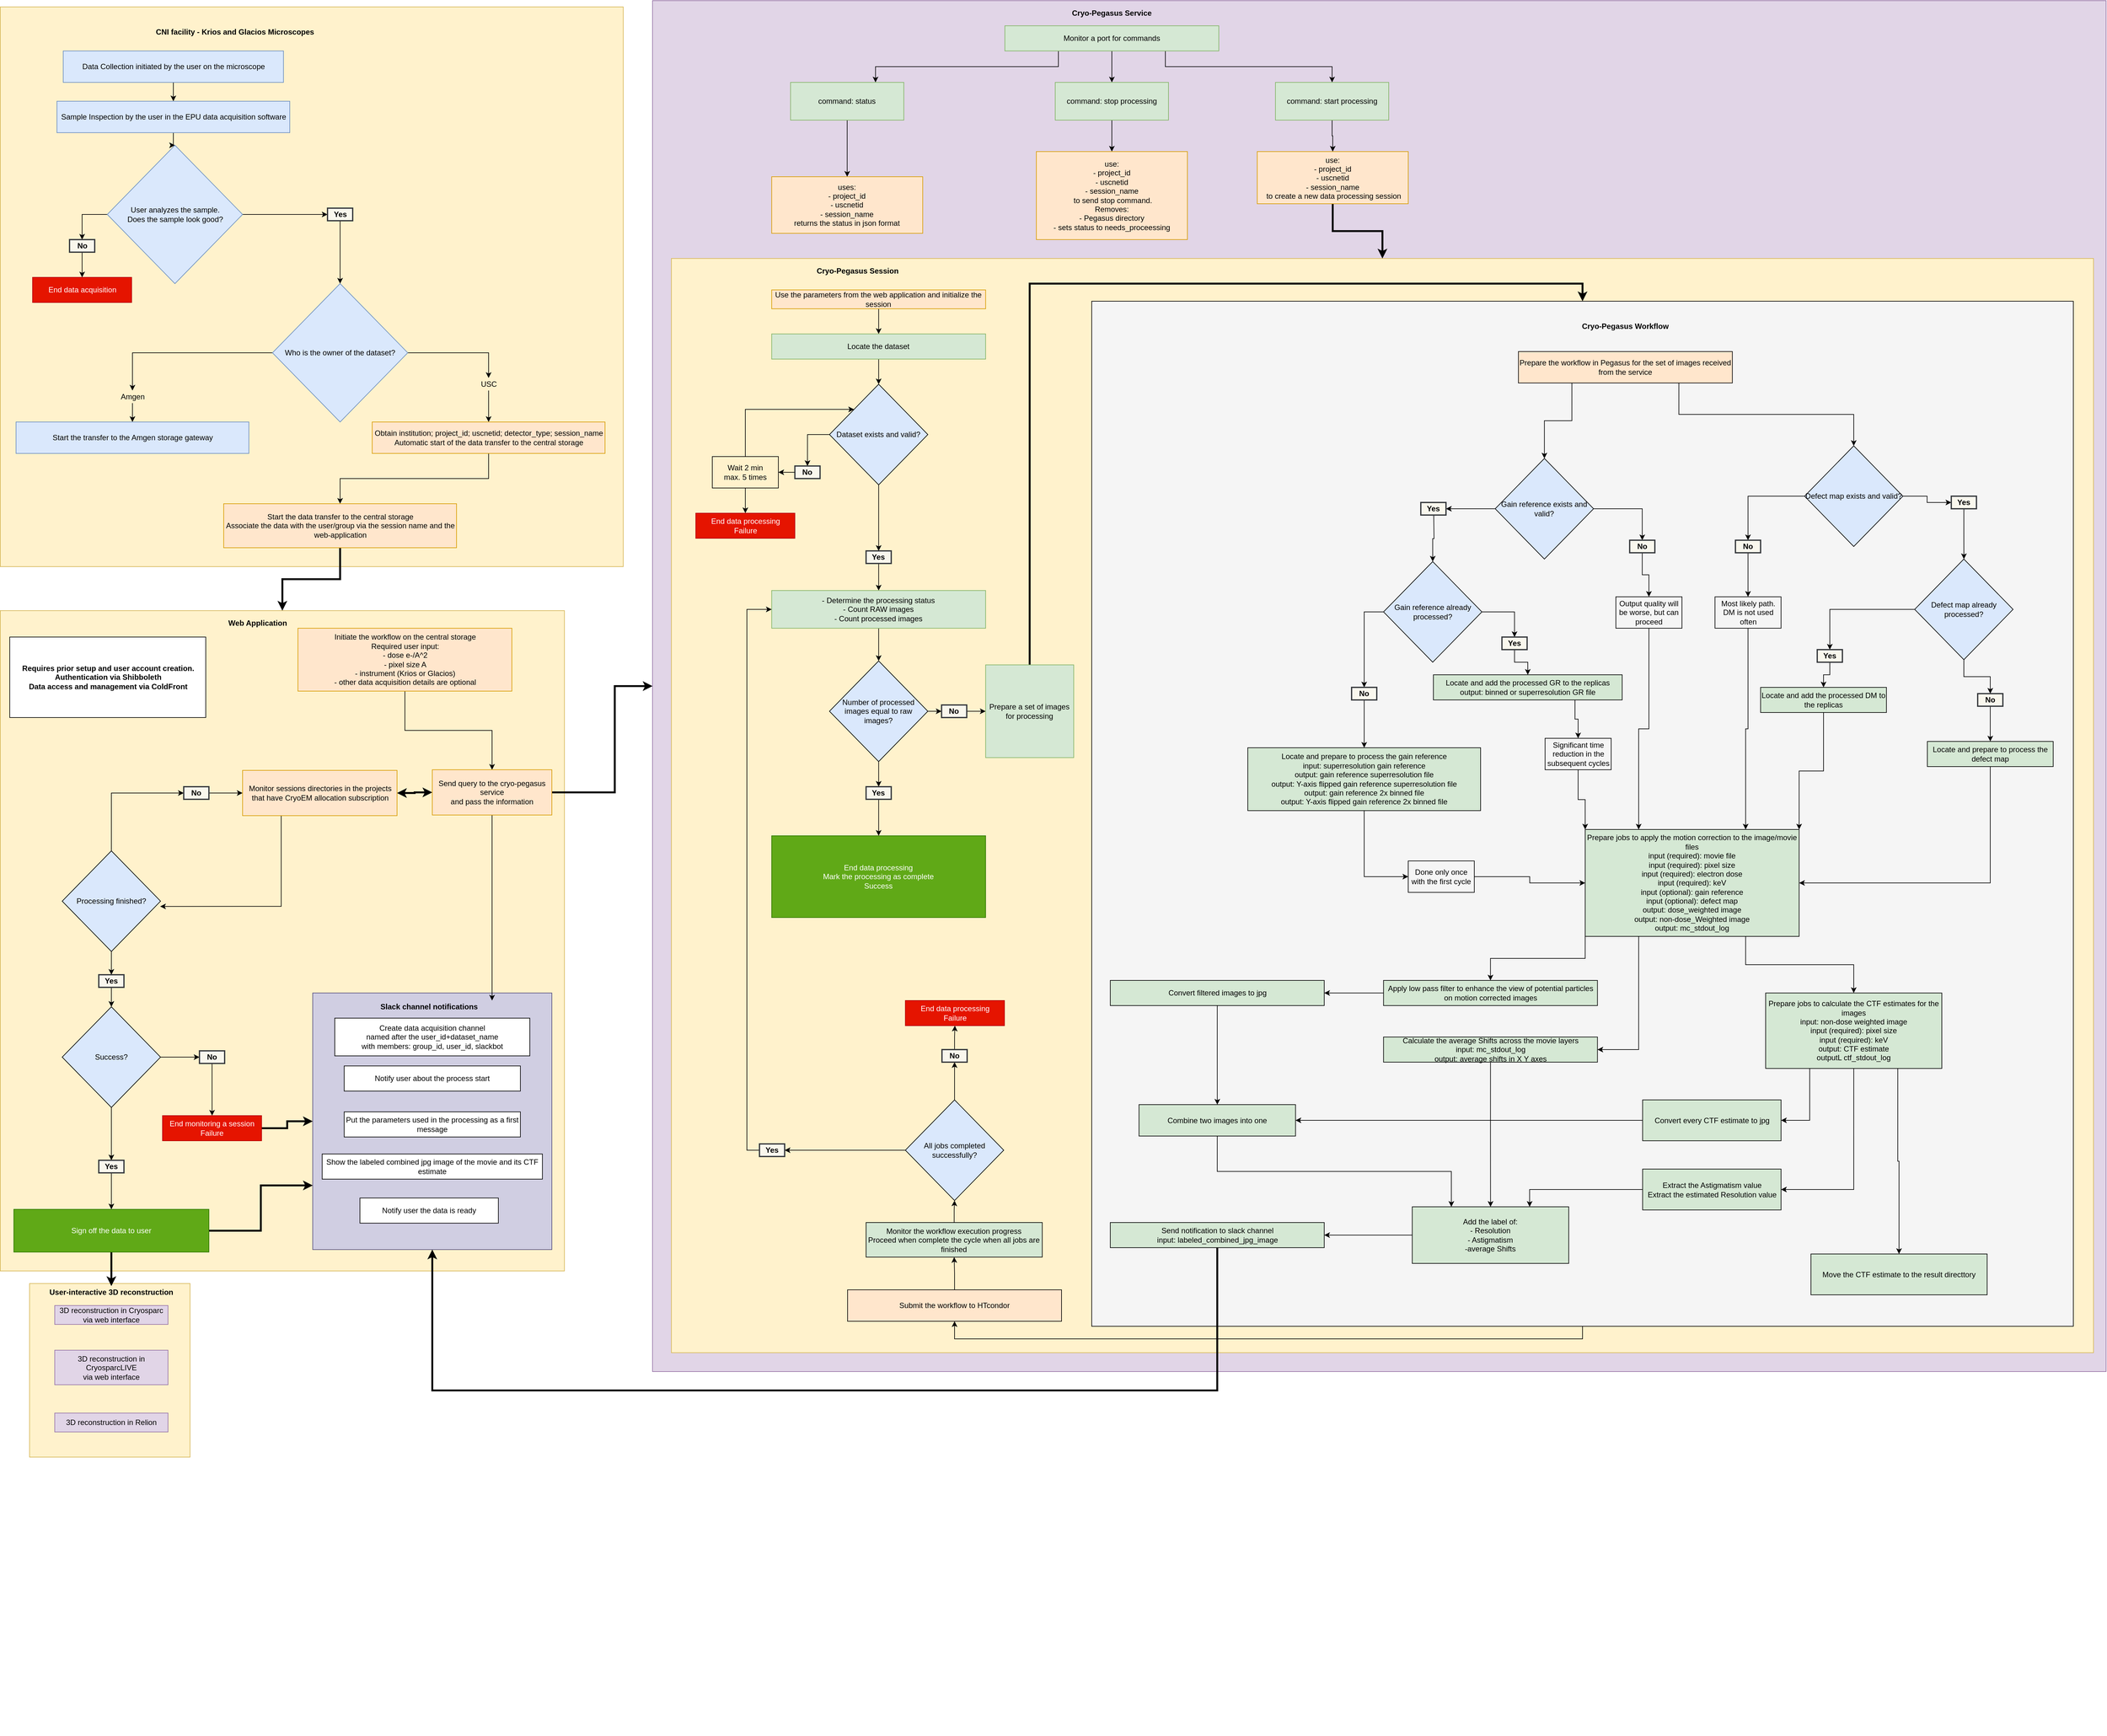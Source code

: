 <mxfile version="15.6.6" type="device"><diagram id="LNNa5TkTB2LznHq0I-LT" name="Page-1"><mxGraphModel dx="572" dy="804" grid="1" gridSize="10" guides="1" tooltips="1" connect="1" arrows="1" fold="1" page="1" pageScale="1" pageWidth="850" pageHeight="1100" math="0" shadow="0"><root><mxCell id="0"/><mxCell id="1" parent="0"/><mxCell id="pJacDKq9DmD9MSIn9Ij5-43" value="" style="rounded=0;whiteSpace=wrap;html=1;fillColor=#fff2cc;strokeColor=#d6b656;fontColor=default;" parent="1" vertex="1"><mxGeometry x="1093.5" y="1410" width="896.5" height="1050" as="geometry"/></mxCell><mxCell id="IcMgXI0LhUCKFKVN-vmN-125" value="" style="rounded=0;whiteSpace=wrap;html=1;fillColor=#e1d5e7;strokeColor=#9673a6;fontColor=default;" parent="1" vertex="1"><mxGeometry x="2130" y="440" width="2310" height="2180" as="geometry"/></mxCell><mxCell id="pJacDKq9DmD9MSIn9Ij5-47" value="" style="rounded=0;whiteSpace=wrap;html=1;fillColor=#fff2cc;strokeColor=#d6b656;fontColor=default;" parent="1" vertex="1"><mxGeometry x="2160" y="850" width="2260" height="1740" as="geometry"/></mxCell><mxCell id="IcMgXI0LhUCKFKVN-vmN-156" style="edgeStyle=orthogonalEdgeStyle;rounded=0;orthogonalLoop=1;jettySize=auto;html=1;exitX=0.5;exitY=1;exitDx=0;exitDy=0;labelBackgroundColor=none;fontColor=default;strokeColor=default;entryX=0.5;entryY=1;entryDx=0;entryDy=0;" parent="1" source="IcMgXI0LhUCKFKVN-vmN-126" target="IcMgXI0LhUCKFKVN-vmN-61" edge="1"><mxGeometry relative="1" as="geometry"><mxPoint x="3635.2" y="2643" as="targetPoint"/></mxGeometry></mxCell><mxCell id="IcMgXI0LhUCKFKVN-vmN-126" value="" style="rounded=0;whiteSpace=wrap;html=1;fillColor=#f5f5f5;strokeColor=default;fontColor=default;labelBackgroundColor=none;" parent="1" vertex="1"><mxGeometry x="2828" y="918" width="1560" height="1630" as="geometry"/></mxCell><mxCell id="pJacDKq9DmD9MSIn9Ij5-79" value="" style="rounded=0;whiteSpace=wrap;html=1;fillColor=#fff2cc;strokeColor=#d6b656;fontColor=default;" parent="1" vertex="1"><mxGeometry x="1093.5" y="450" width="990" height="890" as="geometry"/></mxCell><mxCell id="pJacDKq9DmD9MSIn9Ij5-45" value="" style="rounded=0;whiteSpace=wrap;html=1;fillColor=#d0cee2;strokeColor=#56517e;fontColor=default;" parent="1" vertex="1"><mxGeometry x="1590" y="2018" width="380" height="408" as="geometry"/></mxCell><mxCell id="pJacDKq9DmD9MSIn9Ij5-41" value="" style="rounded=0;whiteSpace=wrap;html=1;fillColor=#fff2cc;strokeColor=#d6b656;fontColor=default;" parent="1" vertex="1"><mxGeometry x="1140" y="2480" width="255" height="276" as="geometry"/></mxCell><mxCell id="pJacDKq9DmD9MSIn9Ij5-51" style="edgeStyle=orthogonalEdgeStyle;rounded=0;orthogonalLoop=1;jettySize=auto;html=1;exitX=0.5;exitY=1;exitDx=0;exitDy=0;fontColor=default;" parent="1" source="pJacDKq9DmD9MSIn9Ij5-3" target="pJacDKq9DmD9MSIn9Ij5-5" edge="1"><mxGeometry relative="1" as="geometry"/></mxCell><mxCell id="pJacDKq9DmD9MSIn9Ij5-3" value="Data Collection initiated by the user on the microscope" style="rounded=0;whiteSpace=wrap;html=1;fillColor=#dae8fc;strokeColor=#6c8ebf;fontColor=default;" parent="1" vertex="1"><mxGeometry x="1193.5" y="520" width="350" height="50" as="geometry"/></mxCell><mxCell id="pJacDKq9DmD9MSIn9Ij5-52" style="edgeStyle=orthogonalEdgeStyle;rounded=0;orthogonalLoop=1;jettySize=auto;html=1;exitX=0.5;exitY=1;exitDx=0;exitDy=0;fontColor=default;" parent="1" source="pJacDKq9DmD9MSIn9Ij5-5" target="pJacDKq9DmD9MSIn9Ij5-6" edge="1"><mxGeometry relative="1" as="geometry"/></mxCell><mxCell id="pJacDKq9DmD9MSIn9Ij5-5" value="Sample Inspection by the user in the EPU data acquisition software" style="rounded=0;whiteSpace=wrap;html=1;fillColor=#dae8fc;strokeColor=#6c8ebf;fontColor=default;" parent="1" vertex="1"><mxGeometry x="1183.5" y="600" width="370" height="50" as="geometry"/></mxCell><mxCell id="pJacDKq9DmD9MSIn9Ij5-56" style="edgeStyle=orthogonalEdgeStyle;rounded=0;orthogonalLoop=1;jettySize=auto;html=1;exitX=0;exitY=0.5;exitDx=0;exitDy=0;entryX=0.5;entryY=0;entryDx=0;entryDy=0;strokeColor=default;labelBackgroundColor=default;fontColor=default;" parent="1" source="pJacDKq9DmD9MSIn9Ij5-6" target="pJacDKq9DmD9MSIn9Ij5-8" edge="1"><mxGeometry relative="1" as="geometry"/></mxCell><mxCell id="pJacDKq9DmD9MSIn9Ij5-59" style="edgeStyle=orthogonalEdgeStyle;rounded=0;orthogonalLoop=1;jettySize=auto;html=1;exitX=1;exitY=0.5;exitDx=0;exitDy=0;entryX=0;entryY=0.5;entryDx=0;entryDy=0;strokeColor=default;labelBackgroundColor=default;fontColor=default;" parent="1" source="pJacDKq9DmD9MSIn9Ij5-6" target="IcMgXI0LhUCKFKVN-vmN-167" edge="1"><mxGeometry relative="1" as="geometry"><mxPoint x="1563.5" y="820" as="targetPoint"/></mxGeometry></mxCell><mxCell id="pJacDKq9DmD9MSIn9Ij5-6" value="User analyzes the sample.&lt;br&gt;Does the sample look good?" style="rhombus;whiteSpace=wrap;html=1;fillColor=#dae8fc;strokeColor=#6c8ebf;fontColor=default;" parent="1" vertex="1"><mxGeometry x="1263.5" y="670" width="215" height="220" as="geometry"/></mxCell><mxCell id="pJacDKq9DmD9MSIn9Ij5-7" value="End data acquisition" style="rounded=0;whiteSpace=wrap;html=1;fillColor=#e51400;strokeColor=#B20000;labelBackgroundColor=none;fontColor=#ffffff;" parent="1" vertex="1"><mxGeometry x="1144.75" y="880" width="157.5" height="40" as="geometry"/></mxCell><mxCell id="pJacDKq9DmD9MSIn9Ij5-55" style="edgeStyle=orthogonalEdgeStyle;rounded=0;orthogonalLoop=1;jettySize=auto;html=1;exitX=0.5;exitY=1;exitDx=0;exitDy=0;strokeColor=default;labelBackgroundColor=default;fontColor=default;" parent="1" source="pJacDKq9DmD9MSIn9Ij5-8" target="pJacDKq9DmD9MSIn9Ij5-7" edge="1"><mxGeometry relative="1" as="geometry"/></mxCell><mxCell id="pJacDKq9DmD9MSIn9Ij5-8" value="No" style="text;html=1;align=center;verticalAlign=middle;whiteSpace=wrap;rounded=0;labelBackgroundColor=none;fontStyle=1;fillColor=#f9f7ed;strokeColor=#36393d;fontColor=default;strokeWidth=2;" parent="1" vertex="1"><mxGeometry x="1203.5" y="820" width="40" height="20" as="geometry"/></mxCell><mxCell id="pJacDKq9DmD9MSIn9Ij5-60" style="edgeStyle=orthogonalEdgeStyle;rounded=0;orthogonalLoop=1;jettySize=auto;html=1;entryX=0.5;entryY=0;entryDx=0;entryDy=0;strokeColor=default;labelBackgroundColor=default;fontColor=default;" parent="1" source="IcMgXI0LhUCKFKVN-vmN-167" target="pJacDKq9DmD9MSIn9Ij5-10" edge="1"><mxGeometry relative="1" as="geometry"><mxPoint x="1583.5" y="835" as="sourcePoint"/></mxGeometry></mxCell><mxCell id="pJacDKq9DmD9MSIn9Ij5-61" style="edgeStyle=orthogonalEdgeStyle;rounded=0;orthogonalLoop=1;jettySize=auto;html=1;exitX=0;exitY=0.5;exitDx=0;exitDy=0;entryX=0.5;entryY=0;entryDx=0;entryDy=0;fontColor=default;" parent="1" source="pJacDKq9DmD9MSIn9Ij5-10" target="pJacDKq9DmD9MSIn9Ij5-11" edge="1"><mxGeometry relative="1" as="geometry"/></mxCell><mxCell id="pJacDKq9DmD9MSIn9Ij5-63" style="edgeStyle=orthogonalEdgeStyle;rounded=0;orthogonalLoop=1;jettySize=auto;html=1;exitX=1;exitY=0.5;exitDx=0;exitDy=0;entryX=0.5;entryY=0;entryDx=0;entryDy=0;fontColor=default;" parent="1" source="pJacDKq9DmD9MSIn9Ij5-10" target="pJacDKq9DmD9MSIn9Ij5-12" edge="1"><mxGeometry relative="1" as="geometry"/></mxCell><mxCell id="pJacDKq9DmD9MSIn9Ij5-10" value="Who is the owner of the dataset?" style="rhombus;whiteSpace=wrap;html=1;fillColor=#dae8fc;strokeColor=#6c8ebf;fontColor=default;" parent="1" vertex="1"><mxGeometry x="1526" y="890" width="215" height="220" as="geometry"/></mxCell><mxCell id="pJacDKq9DmD9MSIn9Ij5-62" style="edgeStyle=orthogonalEdgeStyle;rounded=0;orthogonalLoop=1;jettySize=auto;html=1;exitX=0.5;exitY=1;exitDx=0;exitDy=0;fontColor=default;" parent="1" source="pJacDKq9DmD9MSIn9Ij5-11" target="pJacDKq9DmD9MSIn9Ij5-13" edge="1"><mxGeometry relative="1" as="geometry"/></mxCell><mxCell id="pJacDKq9DmD9MSIn9Ij5-11" value="Amgen" style="text;html=1;strokeColor=none;fillColor=none;align=center;verticalAlign=middle;whiteSpace=wrap;rounded=0;fontColor=default;" parent="1" vertex="1"><mxGeometry x="1283.5" y="1060" width="40" height="20" as="geometry"/></mxCell><mxCell id="pJacDKq9DmD9MSIn9Ij5-64" style="edgeStyle=orthogonalEdgeStyle;rounded=0;orthogonalLoop=1;jettySize=auto;html=1;exitX=0.5;exitY=1;exitDx=0;exitDy=0;entryX=0.5;entryY=0;entryDx=0;entryDy=0;fontColor=default;" parent="1" source="pJacDKq9DmD9MSIn9Ij5-12" target="pJacDKq9DmD9MSIn9Ij5-14" edge="1"><mxGeometry relative="1" as="geometry"/></mxCell><mxCell id="pJacDKq9DmD9MSIn9Ij5-12" value="USC" style="text;html=1;strokeColor=none;fillColor=none;align=center;verticalAlign=middle;whiteSpace=wrap;rounded=0;fontColor=default;" parent="1" vertex="1"><mxGeometry x="1849.5" y="1040" width="40" height="20" as="geometry"/></mxCell><mxCell id="pJacDKq9DmD9MSIn9Ij5-13" value="Start the transfer to the Amgen storage gateway" style="rounded=0;whiteSpace=wrap;html=1;fillColor=#dae8fc;strokeColor=#6c8ebf;fontColor=default;" parent="1" vertex="1"><mxGeometry x="1118.5" y="1110" width="370" height="50" as="geometry"/></mxCell><mxCell id="pJacDKq9DmD9MSIn9Ij5-65" style="edgeStyle=orthogonalEdgeStyle;rounded=0;orthogonalLoop=1;jettySize=auto;html=1;exitX=0.5;exitY=1;exitDx=0;exitDy=0;fontColor=default;" parent="1" source="pJacDKq9DmD9MSIn9Ij5-14" target="pJacDKq9DmD9MSIn9Ij5-15" edge="1"><mxGeometry relative="1" as="geometry"/></mxCell><mxCell id="pJacDKq9DmD9MSIn9Ij5-14" value="Obtain institution; project_id; uscnetid; detector_type; session_name&lt;br&gt;Automatic start of the data transfer to the central storage" style="rounded=0;whiteSpace=wrap;html=1;fillColor=#ffe6cc;strokeColor=#d79b00;fontColor=default;" parent="1" vertex="1"><mxGeometry x="1684.5" y="1110" width="370" height="50" as="geometry"/></mxCell><mxCell id="IcMgXI0LhUCKFKVN-vmN-201" style="edgeStyle=orthogonalEdgeStyle;rounded=0;orthogonalLoop=1;jettySize=auto;html=1;exitX=0.5;exitY=1;exitDx=0;exitDy=0;labelBackgroundColor=default;fontColor=default;strokeColor=default;strokeWidth=3;" parent="1" source="pJacDKq9DmD9MSIn9Ij5-15" target="pJacDKq9DmD9MSIn9Ij5-43" edge="1"><mxGeometry relative="1" as="geometry"/></mxCell><mxCell id="pJacDKq9DmD9MSIn9Ij5-15" value="Start the data transfer to the central storage&lt;br&gt;Associate the data with the user/group via the session name and the web-application" style="rounded=0;whiteSpace=wrap;html=1;fillColor=#ffe6cc;strokeColor=#d79b00;fontColor=default;" parent="1" vertex="1"><mxGeometry x="1448.5" y="1240" width="370" height="70" as="geometry"/></mxCell><mxCell id="IcMgXI0LhUCKFKVN-vmN-159" style="edgeStyle=orthogonalEdgeStyle;rounded=0;orthogonalLoop=1;jettySize=auto;html=1;exitX=0.5;exitY=1;exitDx=0;exitDy=0;labelBackgroundColor=default;fontColor=default;strokeColor=default;" parent="1" source="pJacDKq9DmD9MSIn9Ij5-16" target="IcMgXI0LhUCKFKVN-vmN-5" edge="1"><mxGeometry relative="1" as="geometry"/></mxCell><mxCell id="pJacDKq9DmD9MSIn9Ij5-16" value="Use the parameters from the web application and initialize the session" style="rounded=0;whiteSpace=wrap;html=1;fillColor=#ffe6cc;strokeColor=#d79b00;fontColor=default;" parent="1" vertex="1"><mxGeometry x="2319.38" y="900" width="340" height="30" as="geometry"/></mxCell><mxCell id="pJacDKq9DmD9MSIn9Ij5-20" value="Create data acquisition channel&lt;br&gt;named after the user_id+dataset_name&lt;br&gt;with members: group_id, user_id, slackbot" style="rounded=0;whiteSpace=wrap;html=1;fontColor=default;fillColor=default;strokeColor=default;" parent="1" vertex="1"><mxGeometry x="1625" y="2058" width="310" height="60" as="geometry"/></mxCell><mxCell id="pJacDKq9DmD9MSIn9Ij5-21" value="Notify user about the process start" style="rounded=0;whiteSpace=wrap;html=1;fontColor=default;fillColor=default;strokeColor=default;" parent="1" vertex="1"><mxGeometry x="1640" y="2134" width="280" height="40" as="geometry"/></mxCell><mxCell id="pJacDKq9DmD9MSIn9Ij5-24" value="Show the labeled combined jpg image of the movie and its CTF estimate" style="rounded=0;whiteSpace=wrap;html=1;fontColor=default;fillColor=default;strokeColor=default;" parent="1" vertex="1"><mxGeometry x="1605" y="2274" width="350" height="40" as="geometry"/></mxCell><mxCell id="pJacDKq9DmD9MSIn9Ij5-27" value="Notify user the data is ready" style="rounded=0;whiteSpace=wrap;html=1;fontColor=default;fillColor=default;strokeColor=default;" parent="1" vertex="1"><mxGeometry x="1665" y="2344" width="220" height="40" as="geometry"/></mxCell><mxCell id="IcMgXI0LhUCKFKVN-vmN-105" style="edgeStyle=orthogonalEdgeStyle;rounded=0;orthogonalLoop=1;jettySize=auto;html=1;exitX=0.75;exitY=1;exitDx=0;exitDy=0;labelBackgroundColor=none;fontColor=default;strokeColor=default;" parent="1" source="pJacDKq9DmD9MSIn9Ij5-28" target="pJacDKq9DmD9MSIn9Ij5-31" edge="1"><mxGeometry relative="1" as="geometry"/></mxCell><mxCell id="IcMgXI0LhUCKFKVN-vmN-116" style="edgeStyle=orthogonalEdgeStyle;rounded=0;orthogonalLoop=1;jettySize=auto;html=1;exitX=0;exitY=1;exitDx=0;exitDy=0;labelBackgroundColor=none;fontColor=default;strokeColor=default;" parent="1" source="pJacDKq9DmD9MSIn9Ij5-28" target="pJacDKq9DmD9MSIn9Ij5-29" edge="1"><mxGeometry relative="1" as="geometry"/></mxCell><mxCell id="IcMgXI0LhUCKFKVN-vmN-117" style="edgeStyle=orthogonalEdgeStyle;rounded=0;orthogonalLoop=1;jettySize=auto;html=1;exitX=0.25;exitY=1;exitDx=0;exitDy=0;entryX=1;entryY=0.5;entryDx=0;entryDy=0;labelBackgroundColor=none;fontColor=default;strokeColor=default;" parent="1" source="pJacDKq9DmD9MSIn9Ij5-28" target="IcMgXI0LhUCKFKVN-vmN-1" edge="1"><mxGeometry relative="1" as="geometry"/></mxCell><mxCell id="pJacDKq9DmD9MSIn9Ij5-28" value="Prepare jobs to apply the motion correction to the image/movie files&lt;br&gt;input (required): movie file&lt;br&gt;input (required): pixel size&lt;br&gt;input (required): electron dose&lt;br&gt;input (required): keV&lt;br&gt;input (optional): gain reference&lt;br&gt;input (optional): defect map&lt;br&gt;output: dose_weighted image&lt;br&gt;output: non-dose_Weighted image&lt;br&gt;output: mc_stdout_log" style="rounded=0;whiteSpace=wrap;html=1;fillColor=#d5e8d4;strokeColor=default;fontColor=default;labelBackgroundColor=none;" parent="1" vertex="1"><mxGeometry x="3612.22" y="1758" width="340" height="170" as="geometry"/></mxCell><mxCell id="IcMgXI0LhUCKFKVN-vmN-114" style="edgeStyle=orthogonalEdgeStyle;rounded=0;orthogonalLoop=1;jettySize=auto;html=1;exitX=0;exitY=0.5;exitDx=0;exitDy=0;labelBackgroundColor=none;fontColor=default;strokeColor=default;" parent="1" source="pJacDKq9DmD9MSIn9Ij5-29" target="IcMgXI0LhUCKFKVN-vmN-56" edge="1"><mxGeometry relative="1" as="geometry"/></mxCell><mxCell id="pJacDKq9DmD9MSIn9Ij5-29" value="Apply low pass filter to enhance the view of potential particles on motion corrected images" style="rounded=0;whiteSpace=wrap;html=1;fillColor=#d5e8d4;strokeColor=default;fontColor=default;labelBackgroundColor=none;" parent="1" vertex="1"><mxGeometry x="3291.74" y="1998" width="340" height="40" as="geometry"/></mxCell><mxCell id="IcMgXI0LhUCKFKVN-vmN-123" style="edgeStyle=orthogonalEdgeStyle;rounded=0;orthogonalLoop=1;jettySize=auto;html=1;exitX=0;exitY=0.5;exitDx=0;exitDy=0;entryX=0.75;entryY=0;entryDx=0;entryDy=0;labelBackgroundColor=none;fontColor=default;strokeColor=default;" parent="1" source="pJacDKq9DmD9MSIn9Ij5-30" target="IcMgXI0LhUCKFKVN-vmN-118" edge="1"><mxGeometry relative="1" as="geometry"/></mxCell><mxCell id="pJacDKq9DmD9MSIn9Ij5-30" value="Extract the Astigmatism value&lt;br&gt;Extract the estimated Resolution value" style="rounded=0;whiteSpace=wrap;html=1;fillColor=#d5e8d4;strokeColor=default;fontColor=default;labelBackgroundColor=none;" parent="1" vertex="1"><mxGeometry x="3703.5" y="2298" width="220" height="65" as="geometry"/></mxCell><mxCell id="IcMgXI0LhUCKFKVN-vmN-111" style="edgeStyle=orthogonalEdgeStyle;rounded=0;orthogonalLoop=1;jettySize=auto;html=1;exitX=0.5;exitY=1;exitDx=0;exitDy=0;entryX=1;entryY=0.5;entryDx=0;entryDy=0;labelBackgroundColor=none;fontColor=default;strokeColor=default;" parent="1" source="pJacDKq9DmD9MSIn9Ij5-31" target="pJacDKq9DmD9MSIn9Ij5-30" edge="1"><mxGeometry relative="1" as="geometry"/></mxCell><mxCell id="IcMgXI0LhUCKFKVN-vmN-112" style="edgeStyle=orthogonalEdgeStyle;rounded=0;orthogonalLoop=1;jettySize=auto;html=1;exitX=0.25;exitY=1;exitDx=0;exitDy=0;entryX=1;entryY=0.5;entryDx=0;entryDy=0;labelBackgroundColor=none;fontColor=default;strokeColor=default;" parent="1" source="pJacDKq9DmD9MSIn9Ij5-31" target="IcMgXI0LhUCKFKVN-vmN-58" edge="1"><mxGeometry relative="1" as="geometry"/></mxCell><mxCell id="IcMgXI0LhUCKFKVN-vmN-113" style="edgeStyle=orthogonalEdgeStyle;rounded=0;orthogonalLoop=1;jettySize=auto;html=1;exitX=0.75;exitY=1;exitDx=0;exitDy=0;labelBackgroundColor=none;fontColor=default;strokeColor=default;" parent="1" source="pJacDKq9DmD9MSIn9Ij5-31" target="IcMgXI0LhUCKFKVN-vmN-57" edge="1"><mxGeometry relative="1" as="geometry"/></mxCell><mxCell id="pJacDKq9DmD9MSIn9Ij5-31" value="Prepare jobs to calculate the CTF estimates for the images&lt;br&gt;input: non-dose weighted image&lt;br&gt;input (required): pixel size&lt;br&gt;input (required): keV&lt;br&gt;output: CTF estimate&lt;br&gt;outputL ctf_stdout_log" style="rounded=0;whiteSpace=wrap;html=1;fillColor=#d5e8d4;strokeColor=default;fontColor=default;labelBackgroundColor=none;" parent="1" vertex="1"><mxGeometry x="3899.02" y="2018" width="280" height="120" as="geometry"/></mxCell><mxCell id="IcMgXI0LhUCKFKVN-vmN-202" style="edgeStyle=orthogonalEdgeStyle;rounded=0;orthogonalLoop=1;jettySize=auto;html=1;exitX=0.5;exitY=1;exitDx=0;exitDy=0;entryX=0.5;entryY=0;entryDx=0;entryDy=0;labelBackgroundColor=default;fontColor=default;strokeColor=default;strokeWidth=3;" parent="1" source="pJacDKq9DmD9MSIn9Ij5-32" target="pJacDKq9DmD9MSIn9Ij5-42" edge="1"><mxGeometry relative="1" as="geometry"/></mxCell><mxCell id="8JOt4bJSrado46CeSTMK-10" style="edgeStyle=orthogonalEdgeStyle;rounded=0;orthogonalLoop=1;jettySize=auto;html=1;exitX=1;exitY=0.5;exitDx=0;exitDy=0;entryX=0;entryY=0.75;entryDx=0;entryDy=0;labelBackgroundColor=default;fontColor=default;strokeColor=default;strokeWidth=3;" edge="1" parent="1" source="pJacDKq9DmD9MSIn9Ij5-32" target="pJacDKq9DmD9MSIn9Ij5-45"><mxGeometry relative="1" as="geometry"/></mxCell><mxCell id="pJacDKq9DmD9MSIn9Ij5-32" value="Sign off the data to user" style="rounded=0;whiteSpace=wrap;html=1;fillColor=#60a917;strokeColor=#2D7600;labelBackgroundColor=none;fontColor=#ffffff;" parent="1" vertex="1"><mxGeometry x="1115" y="2362" width="310" height="68" as="geometry"/></mxCell><mxCell id="pJacDKq9DmD9MSIn9Ij5-33" value="&lt;b&gt;Requires prior setup and user account creation.&lt;br&gt;Authentication via Shibboleth&lt;br&gt;Data access and management via ColdFront&lt;/b&gt;" style="rounded=0;whiteSpace=wrap;html=1;fontColor=default;fillColor=default;strokeColor=default;" parent="1" vertex="1"><mxGeometry x="1108.5" y="1452" width="311.5" height="128" as="geometry"/></mxCell><mxCell id="pJacDKq9DmD9MSIn9Ij5-36" value="3D reconstruction in Cryosparc&lt;br&gt;via web interface" style="rounded=0;whiteSpace=wrap;html=1;fillColor=#e1d5e7;strokeColor=#9673a6;fontColor=default;" parent="1" vertex="1"><mxGeometry x="1180" y="2515" width="180" height="30" as="geometry"/></mxCell><mxCell id="pJacDKq9DmD9MSIn9Ij5-37" value="3D reconstruction in Relion" style="rounded=0;whiteSpace=wrap;html=1;fillColor=#e1d5e7;strokeColor=#9673a6;fontColor=default;" parent="1" vertex="1"><mxGeometry x="1180.0" y="2686" width="180" height="30" as="geometry"/></mxCell><mxCell id="pJacDKq9DmD9MSIn9Ij5-42" value="User-interactive 3D reconstruction" style="text;html=1;strokeColor=none;fillColor=none;align=center;verticalAlign=middle;whiteSpace=wrap;rounded=0;fontColor=default;fontStyle=1" parent="1" vertex="1"><mxGeometry x="1150" y="2484" width="240" height="20" as="geometry"/></mxCell><mxCell id="pJacDKq9DmD9MSIn9Ij5-44" value="Web Application" style="text;html=1;strokeColor=none;fillColor=none;align=center;verticalAlign=middle;whiteSpace=wrap;rounded=0;fontColor=default;labelBackgroundColor=none;fontStyle=1" parent="1" vertex="1"><mxGeometry x="1439.5" y="1420" width="125" height="20" as="geometry"/></mxCell><mxCell id="pJacDKq9DmD9MSIn9Ij5-46" value="Slack channel notifications" style="text;html=1;strokeColor=none;fillColor=none;align=center;verticalAlign=middle;whiteSpace=wrap;rounded=0;fontColor=default;fontStyle=1" parent="1" vertex="1"><mxGeometry x="1675" y="2030" width="200" height="20" as="geometry"/></mxCell><mxCell id="pJacDKq9DmD9MSIn9Ij5-48" value="Cryo-Pegasus Service" style="text;html=1;strokeColor=none;fillColor=none;align=center;verticalAlign=middle;whiteSpace=wrap;rounded=0;fontColor=default;fontStyle=1" parent="1" vertex="1"><mxGeometry x="2770" y="450" width="180" height="20" as="geometry"/></mxCell><mxCell id="pJacDKq9DmD9MSIn9Ij5-86" value="CNI facility - Krios and Glacios Microscopes" style="text;html=1;strokeColor=none;fillColor=none;align=center;verticalAlign=middle;whiteSpace=wrap;rounded=0;fontColor=default;fontStyle=1" parent="1" vertex="1"><mxGeometry x="1302.25" y="480" width="329" height="20" as="geometry"/></mxCell><mxCell id="IcMgXI0LhUCKFKVN-vmN-122" style="edgeStyle=orthogonalEdgeStyle;rounded=0;orthogonalLoop=1;jettySize=auto;html=1;exitX=0.5;exitY=1;exitDx=0;exitDy=0;labelBackgroundColor=none;fontColor=default;strokeColor=default;" parent="1" source="IcMgXI0LhUCKFKVN-vmN-1" target="IcMgXI0LhUCKFKVN-vmN-118" edge="1"><mxGeometry relative="1" as="geometry"/></mxCell><mxCell id="IcMgXI0LhUCKFKVN-vmN-1" value="Calculate the average Shifts across the movie layers&lt;br&gt;input: mc_stdout_log&lt;br&gt;output: average shifts in X Y axes" style="rounded=0;whiteSpace=wrap;html=1;fillColor=#d5e8d4;strokeColor=default;fontColor=default;labelBackgroundColor=none;" parent="1" vertex="1"><mxGeometry x="3291.74" y="2088" width="340" height="40" as="geometry"/></mxCell><mxCell id="IcMgXI0LhUCKFKVN-vmN-121" style="edgeStyle=orthogonalEdgeStyle;rounded=0;orthogonalLoop=1;jettySize=auto;html=1;exitX=0.5;exitY=1;exitDx=0;exitDy=0;entryX=0.25;entryY=0;entryDx=0;entryDy=0;labelBackgroundColor=none;fontColor=default;strokeColor=default;" parent="1" source="IcMgXI0LhUCKFKVN-vmN-2" target="IcMgXI0LhUCKFKVN-vmN-118" edge="1"><mxGeometry relative="1" as="geometry"/></mxCell><mxCell id="IcMgXI0LhUCKFKVN-vmN-2" value="Combine two images into one" style="rounded=0;whiteSpace=wrap;html=1;fillColor=#d5e8d4;strokeColor=default;fontColor=default;labelBackgroundColor=none;" parent="1" vertex="1"><mxGeometry x="2903.15" y="2195.5" width="248.75" height="50" as="geometry"/></mxCell><mxCell id="IcMgXI0LhUCKFKVN-vmN-212" style="edgeStyle=orthogonalEdgeStyle;rounded=0;orthogonalLoop=1;jettySize=auto;html=1;exitX=0.5;exitY=1;exitDx=0;exitDy=0;labelBackgroundColor=default;fontColor=default;startArrow=none;startFill=0;strokeColor=default;strokeWidth=1;" parent="1" source="IcMgXI0LhUCKFKVN-vmN-3" target="IcMgXI0LhUCKFKVN-vmN-203" edge="1"><mxGeometry relative="1" as="geometry"/></mxCell><mxCell id="IcMgXI0LhUCKFKVN-vmN-3" value="Initiate the workflow on the central storage&lt;br&gt;Required user input:&lt;br&gt;- dose e-/A^2&lt;br&gt;- pixel size A&lt;br&gt;- instrument (Krios or Glacios)&lt;br&gt;- other data acquisition details are optional" style="rounded=0;whiteSpace=wrap;html=1;fillColor=#ffe6cc;strokeColor=#d79b00;fontColor=default;" parent="1" vertex="1"><mxGeometry x="1566.5" y="1438" width="340" height="100" as="geometry"/></mxCell><mxCell id="IcMgXI0LhUCKFKVN-vmN-158" style="edgeStyle=orthogonalEdgeStyle;rounded=0;orthogonalLoop=1;jettySize=auto;html=1;exitX=0.5;exitY=1;exitDx=0;exitDy=0;labelBackgroundColor=default;fontColor=default;strokeColor=default;" parent="1" source="IcMgXI0LhUCKFKVN-vmN-5" target="IcMgXI0LhUCKFKVN-vmN-7" edge="1"><mxGeometry relative="1" as="geometry"/></mxCell><mxCell id="IcMgXI0LhUCKFKVN-vmN-5" value="Locate the dataset" style="rounded=0;whiteSpace=wrap;html=1;fillColor=#d5e8d4;strokeColor=#82b366;fontColor=default;" parent="1" vertex="1"><mxGeometry x="2319.38" y="970" width="340" height="40" as="geometry"/></mxCell><mxCell id="IcMgXI0LhUCKFKVN-vmN-7" value="Dataset exists and valid?" style="rhombus;whiteSpace=wrap;html=1;fillColor=#dae8fc;strokeColor=default;fontColor=default;" parent="1" vertex="1"><mxGeometry x="2411.2" y="1050" width="156.36" height="160" as="geometry"/></mxCell><mxCell id="IcMgXI0LhUCKFKVN-vmN-8" style="edgeStyle=orthogonalEdgeStyle;rounded=0;orthogonalLoop=1;jettySize=auto;html=1;strokeColor=default;labelBackgroundColor=default;fontColor=default;entryX=0.5;entryY=0;entryDx=0;entryDy=0;" parent="1" source="IcMgXI0LhUCKFKVN-vmN-7" target="IcMgXI0LhUCKFKVN-vmN-11" edge="1"><mxGeometry relative="1" as="geometry"><mxPoint x="1694.75" y="1090" as="sourcePoint"/><mxPoint x="1930.0" y="1110" as="targetPoint"/></mxGeometry></mxCell><mxCell id="IcMgXI0LhUCKFKVN-vmN-9" value="End data processing&lt;br&gt;Failure" style="rounded=0;whiteSpace=wrap;html=1;fillColor=#e51400;strokeColor=#B20000;labelBackgroundColor=none;fontColor=#ffffff;" parent="1" vertex="1"><mxGeometry x="2198.75" y="1255" width="157.5" height="40" as="geometry"/></mxCell><mxCell id="IcMgXI0LhUCKFKVN-vmN-11" value="No" style="text;html=1;align=center;verticalAlign=middle;whiteSpace=wrap;rounded=0;labelBackgroundColor=none;fontStyle=1;fillColor=#f9f7ed;strokeColor=#36393d;fontColor=default;strokeWidth=2;" parent="1" vertex="1"><mxGeometry x="2356.25" y="1180" width="40" height="20" as="geometry"/></mxCell><mxCell id="IcMgXI0LhUCKFKVN-vmN-13" style="edgeStyle=orthogonalEdgeStyle;rounded=0;orthogonalLoop=1;jettySize=auto;html=1;strokeColor=default;labelBackgroundColor=default;fontColor=default;entryX=1;entryY=0.5;entryDx=0;entryDy=0;exitX=0;exitY=0.5;exitDx=0;exitDy=0;" parent="1" source="IcMgXI0LhUCKFKVN-vmN-11" target="IcMgXI0LhUCKFKVN-vmN-15" edge="1"><mxGeometry relative="1" as="geometry"><mxPoint x="2079.988" y="1209.999" as="sourcePoint"/><mxPoint x="2005.0" y="1229.97" as="targetPoint"/></mxGeometry></mxCell><mxCell id="IcMgXI0LhUCKFKVN-vmN-157" style="edgeStyle=orthogonalEdgeStyle;rounded=0;orthogonalLoop=1;jettySize=auto;html=1;exitX=0.5;exitY=1;exitDx=0;exitDy=0;labelBackgroundColor=default;fontColor=default;strokeColor=default;" parent="1" source="IcMgXI0LhUCKFKVN-vmN-15" target="IcMgXI0LhUCKFKVN-vmN-9" edge="1"><mxGeometry relative="1" as="geometry"/></mxCell><mxCell id="IcMgXI0LhUCKFKVN-vmN-15" value="Wait 2 min&lt;br&gt;max. 5 times" style="text;html=1;strokeColor=default;fillColor=none;align=center;verticalAlign=middle;whiteSpace=wrap;rounded=0;labelBackgroundColor=none;fontColor=default;" parent="1" vertex="1"><mxGeometry x="2225.0" y="1165" width="105" height="50" as="geometry"/></mxCell><mxCell id="IcMgXI0LhUCKFKVN-vmN-16" style="edgeStyle=orthogonalEdgeStyle;rounded=0;orthogonalLoop=1;jettySize=auto;html=1;strokeColor=default;labelBackgroundColor=default;fontColor=default;exitX=0.5;exitY=0;exitDx=0;exitDy=0;entryX=0;entryY=0;entryDx=0;entryDy=0;" parent="1" source="IcMgXI0LhUCKFKVN-vmN-15" target="IcMgXI0LhUCKFKVN-vmN-7" edge="1"><mxGeometry relative="1" as="geometry"><mxPoint x="2332.64" y="1190" as="sourcePoint"/><mxPoint x="2275.0" y="1230" as="targetPoint"/><Array as="points"/></mxGeometry></mxCell><mxCell id="IcMgXI0LhUCKFKVN-vmN-67" style="edgeStyle=orthogonalEdgeStyle;rounded=0;orthogonalLoop=1;jettySize=auto;html=1;exitX=0.5;exitY=1;exitDx=0;exitDy=0;labelBackgroundColor=default;fontColor=default;strokeColor=default;" parent="1" source="IcMgXI0LhUCKFKVN-vmN-18" target="IcMgXI0LhUCKFKVN-vmN-31" edge="1"><mxGeometry relative="1" as="geometry"/></mxCell><mxCell id="IcMgXI0LhUCKFKVN-vmN-18" value="Yes" style="text;html=1;align=center;verticalAlign=middle;whiteSpace=wrap;rounded=0;labelBackgroundColor=none;fontStyle=1;fillColor=#f9f7ed;strokeColor=#36393d;fontColor=default;strokeWidth=2;" parent="1" vertex="1"><mxGeometry x="2469.38" y="1315" width="40" height="20" as="geometry"/></mxCell><mxCell id="IcMgXI0LhUCKFKVN-vmN-19" style="edgeStyle=orthogonalEdgeStyle;rounded=0;orthogonalLoop=1;jettySize=auto;html=1;strokeColor=default;labelBackgroundColor=default;fontColor=default;entryX=0.5;entryY=0;entryDx=0;entryDy=0;exitX=0.5;exitY=1;exitDx=0;exitDy=0;" parent="1" source="IcMgXI0LhUCKFKVN-vmN-7" target="IcMgXI0LhUCKFKVN-vmN-18" edge="1"><mxGeometry relative="1" as="geometry"><mxPoint x="2332.64" y="1190" as="sourcePoint"/><mxPoint x="2275.0" y="1230" as="targetPoint"/></mxGeometry></mxCell><mxCell id="IcMgXI0LhUCKFKVN-vmN-188" style="edgeStyle=orthogonalEdgeStyle;rounded=0;orthogonalLoop=1;jettySize=auto;html=1;exitX=0.5;exitY=1;exitDx=0;exitDy=0;labelBackgroundColor=default;fontColor=default;strokeColor=default;strokeWidth=3;" parent="1" source="IcMgXI0LhUCKFKVN-vmN-22" target="pJacDKq9DmD9MSIn9Ij5-47" edge="1"><mxGeometry relative="1" as="geometry"/></mxCell><mxCell id="IcMgXI0LhUCKFKVN-vmN-22" value="use:&lt;br&gt;- project_id&lt;br&gt;- uscnetid&lt;br&gt;- session_name&lt;br&gt;&amp;nbsp;to create a new data processing session" style="rounded=0;whiteSpace=wrap;html=1;fillColor=#ffe6cc;strokeColor=#d79b00;fontColor=default;" parent="1" vertex="1"><mxGeometry x="3091" y="680" width="240" height="83" as="geometry"/></mxCell><mxCell id="IcMgXI0LhUCKFKVN-vmN-23" value="Cryo-Pegasus Workflow" style="text;html=1;strokeColor=none;fillColor=none;align=center;verticalAlign=middle;whiteSpace=wrap;rounded=0;fontColor=default;labelBackgroundColor=none;fontStyle=1" parent="1" vertex="1"><mxGeometry x="3586.11" y="948" width="180" height="20" as="geometry"/></mxCell><mxCell id="IcMgXI0LhUCKFKVN-vmN-78" style="edgeStyle=orthogonalEdgeStyle;rounded=0;orthogonalLoop=1;jettySize=auto;html=1;exitX=0;exitY=0.5;exitDx=0;exitDy=0;labelBackgroundColor=none;fontColor=default;strokeColor=default;" parent="1" source="IcMgXI0LhUCKFKVN-vmN-24" target="IcMgXI0LhUCKFKVN-vmN-26" edge="1"><mxGeometry relative="1" as="geometry"/></mxCell><mxCell id="IcMgXI0LhUCKFKVN-vmN-82" style="edgeStyle=orthogonalEdgeStyle;rounded=0;orthogonalLoop=1;jettySize=auto;html=1;exitX=1;exitY=0.5;exitDx=0;exitDy=0;entryX=0.5;entryY=0;entryDx=0;entryDy=0;labelBackgroundColor=none;fontColor=default;strokeColor=default;" parent="1" source="IcMgXI0LhUCKFKVN-vmN-24" target="IcMgXI0LhUCKFKVN-vmN-27" edge="1"><mxGeometry relative="1" as="geometry"/></mxCell><mxCell id="IcMgXI0LhUCKFKVN-vmN-24" value="Gain reference exists and valid?" style="rhombus;whiteSpace=wrap;html=1;fillColor=#dae8fc;strokeColor=default;fontColor=default;labelBackgroundColor=none;" parent="1" vertex="1"><mxGeometry x="3469.22" y="1168" width="156.36" height="160" as="geometry"/></mxCell><mxCell id="IcMgXI0LhUCKFKVN-vmN-85" style="edgeStyle=orthogonalEdgeStyle;rounded=0;orthogonalLoop=1;jettySize=auto;html=1;exitX=0;exitY=0.5;exitDx=0;exitDy=0;entryX=0.5;entryY=0;entryDx=0;entryDy=0;labelBackgroundColor=none;fontColor=default;strokeColor=default;" parent="1" source="IcMgXI0LhUCKFKVN-vmN-25" target="IcMgXI0LhUCKFKVN-vmN-29" edge="1"><mxGeometry relative="1" as="geometry"/></mxCell><mxCell id="IcMgXI0LhUCKFKVN-vmN-86" style="edgeStyle=orthogonalEdgeStyle;rounded=0;orthogonalLoop=1;jettySize=auto;html=1;exitX=1;exitY=0.5;exitDx=0;exitDy=0;entryX=0;entryY=0.5;entryDx=0;entryDy=0;labelBackgroundColor=none;fontColor=default;strokeColor=default;" parent="1" source="IcMgXI0LhUCKFKVN-vmN-25" target="IcMgXI0LhUCKFKVN-vmN-28" edge="1"><mxGeometry relative="1" as="geometry"/></mxCell><mxCell id="IcMgXI0LhUCKFKVN-vmN-25" value="Defect map exists and valid?" style="rhombus;whiteSpace=wrap;html=1;fillColor=#dae8fc;strokeColor=default;fontColor=default;labelBackgroundColor=none;" parent="1" vertex="1"><mxGeometry x="3960.84" y="1148" width="156.36" height="160" as="geometry"/></mxCell><mxCell id="IcMgXI0LhUCKFKVN-vmN-79" style="edgeStyle=orthogonalEdgeStyle;rounded=0;orthogonalLoop=1;jettySize=auto;html=1;exitX=0.5;exitY=1;exitDx=0;exitDy=0;labelBackgroundColor=none;fontColor=default;strokeColor=default;entryX=0.5;entryY=0;entryDx=0;entryDy=0;" parent="1" target="IcMgXI0LhUCKFKVN-vmN-38" edge="1"><mxGeometry relative="1" as="geometry"><mxPoint x="3371.53" y="1258" as="sourcePoint"/><mxPoint x="3370.461" y="1332.011" as="targetPoint"/></mxGeometry></mxCell><mxCell id="IcMgXI0LhUCKFKVN-vmN-26" value="Yes" style="text;html=1;strokeColor=#36393d;fillColor=#f9f7ed;align=center;verticalAlign=middle;whiteSpace=wrap;rounded=0;labelBackgroundColor=none;strokeWidth=2;fontColor=default;fontStyle=1" parent="1" vertex="1"><mxGeometry x="3351.0" y="1238" width="40" height="20" as="geometry"/></mxCell><mxCell id="IcMgXI0LhUCKFKVN-vmN-83" style="edgeStyle=orthogonalEdgeStyle;rounded=0;orthogonalLoop=1;jettySize=auto;html=1;exitX=0.5;exitY=1;exitDx=0;exitDy=0;labelBackgroundColor=none;fontColor=default;strokeColor=default;" parent="1" source="IcMgXI0LhUCKFKVN-vmN-27" target="IcMgXI0LhUCKFKVN-vmN-40" edge="1"><mxGeometry relative="1" as="geometry"/></mxCell><mxCell id="IcMgXI0LhUCKFKVN-vmN-27" value="No" style="text;html=1;strokeColor=#36393d;fillColor=#f9f7ed;align=center;verticalAlign=middle;whiteSpace=wrap;rounded=0;labelBackgroundColor=none;strokeWidth=2;fontColor=default;fontStyle=1" parent="1" vertex="1"><mxGeometry x="3682.92" y="1298" width="40" height="20" as="geometry"/></mxCell><mxCell id="IcMgXI0LhUCKFKVN-vmN-87" style="edgeStyle=orthogonalEdgeStyle;rounded=0;orthogonalLoop=1;jettySize=auto;html=1;exitX=0.5;exitY=1;exitDx=0;exitDy=0;labelBackgroundColor=none;fontColor=default;strokeColor=default;" parent="1" source="IcMgXI0LhUCKFKVN-vmN-28" target="IcMgXI0LhUCKFKVN-vmN-51" edge="1"><mxGeometry relative="1" as="geometry"/></mxCell><mxCell id="IcMgXI0LhUCKFKVN-vmN-28" value="Yes" style="text;html=1;strokeColor=#36393d;fillColor=#f9f7ed;align=center;verticalAlign=middle;whiteSpace=wrap;rounded=0;labelBackgroundColor=none;strokeWidth=2;fontColor=default;fontStyle=1" parent="1" vertex="1"><mxGeometry x="4194.04" y="1228" width="40" height="20" as="geometry"/></mxCell><mxCell id="IcMgXI0LhUCKFKVN-vmN-92" style="edgeStyle=orthogonalEdgeStyle;rounded=0;orthogonalLoop=1;jettySize=auto;html=1;exitX=0.5;exitY=1;exitDx=0;exitDy=0;labelBackgroundColor=none;fontColor=default;strokeColor=default;" parent="1" source="IcMgXI0LhUCKFKVN-vmN-29" target="IcMgXI0LhUCKFKVN-vmN-54" edge="1"><mxGeometry relative="1" as="geometry"/></mxCell><mxCell id="IcMgXI0LhUCKFKVN-vmN-29" value="No" style="text;html=1;strokeColor=#36393d;fillColor=#f9f7ed;align=center;verticalAlign=middle;whiteSpace=wrap;rounded=0;labelBackgroundColor=none;strokeWidth=2;fontColor=default;fontStyle=1" parent="1" vertex="1"><mxGeometry x="3851.0" y="1298" width="40" height="20" as="geometry"/></mxCell><mxCell id="IcMgXI0LhUCKFKVN-vmN-68" style="edgeStyle=orthogonalEdgeStyle;rounded=0;orthogonalLoop=1;jettySize=auto;html=1;exitX=0.5;exitY=1;exitDx=0;exitDy=0;labelBackgroundColor=default;fontColor=default;strokeColor=default;" parent="1" source="IcMgXI0LhUCKFKVN-vmN-31" target="IcMgXI0LhUCKFKVN-vmN-65" edge="1"><mxGeometry relative="1" as="geometry"/></mxCell><mxCell id="IcMgXI0LhUCKFKVN-vmN-31" value="- Determine the processing status&lt;br&gt;- Count RAW images&lt;br&gt;- Count processed images" style="rounded=0;whiteSpace=wrap;html=1;fillColor=#d5e8d4;strokeColor=#82b366;fontColor=default;" parent="1" vertex="1"><mxGeometry x="2319.38" y="1378" width="340" height="60" as="geometry"/></mxCell><mxCell id="IcMgXI0LhUCKFKVN-vmN-162" style="edgeStyle=orthogonalEdgeStyle;rounded=0;orthogonalLoop=1;jettySize=auto;html=1;exitX=0.5;exitY=0;exitDx=0;exitDy=0;entryX=0.5;entryY=0;entryDx=0;entryDy=0;labelBackgroundColor=none;fontColor=default;strokeColor=default;strokeWidth=3;" parent="1" source="IcMgXI0LhUCKFKVN-vmN-32" target="IcMgXI0LhUCKFKVN-vmN-126" edge="1"><mxGeometry relative="1" as="geometry"><Array as="points"><mxPoint x="2729" y="890"/><mxPoint x="3608" y="890"/></Array></mxGeometry></mxCell><mxCell id="IcMgXI0LhUCKFKVN-vmN-32" value="Prepare a set of images for processing" style="rounded=0;whiteSpace=wrap;html=1;fillColor=#d5e8d4;strokeColor=#82b366;fontColor=default;" parent="1" vertex="1"><mxGeometry x="2659.38" y="1496.25" width="140" height="147.5" as="geometry"/></mxCell><mxCell id="IcMgXI0LhUCKFKVN-vmN-33" value="Cryo-Pegasus Session" style="text;html=1;strokeColor=none;fillColor=none;align=center;verticalAlign=middle;whiteSpace=wrap;rounded=0;fontColor=default;fontStyle=1" parent="1" vertex="1"><mxGeometry x="2365.7" y="860" width="180" height="20" as="geometry"/></mxCell><mxCell id="IcMgXI0LhUCKFKVN-vmN-76" style="edgeStyle=orthogonalEdgeStyle;rounded=0;orthogonalLoop=1;jettySize=auto;html=1;exitX=0.25;exitY=1;exitDx=0;exitDy=0;labelBackgroundColor=none;fontColor=default;strokeColor=default;" parent="1" source="IcMgXI0LhUCKFKVN-vmN-35" target="IcMgXI0LhUCKFKVN-vmN-24" edge="1"><mxGeometry relative="1" as="geometry"/></mxCell><mxCell id="IcMgXI0LhUCKFKVN-vmN-77" style="edgeStyle=orthogonalEdgeStyle;rounded=0;orthogonalLoop=1;jettySize=auto;html=1;exitX=0.75;exitY=1;exitDx=0;exitDy=0;labelBackgroundColor=none;fontColor=default;strokeColor=default;" parent="1" source="IcMgXI0LhUCKFKVN-vmN-35" target="IcMgXI0LhUCKFKVN-vmN-25" edge="1"><mxGeometry relative="1" as="geometry"/></mxCell><mxCell id="IcMgXI0LhUCKFKVN-vmN-35" value="Prepare the workflow in Pegasus for the set of images received from the service" style="rounded=0;whiteSpace=wrap;html=1;fillColor=#ffe6cc;strokeColor=default;fontColor=default;labelBackgroundColor=none;" parent="1" vertex="1"><mxGeometry x="3506.11" y="998" width="340" height="50" as="geometry"/></mxCell><mxCell id="IcMgXI0LhUCKFKVN-vmN-80" style="edgeStyle=orthogonalEdgeStyle;rounded=0;orthogonalLoop=1;jettySize=auto;html=1;exitX=1;exitY=0.5;exitDx=0;exitDy=0;entryX=0.5;entryY=0;entryDx=0;entryDy=0;labelBackgroundColor=none;fontColor=default;strokeColor=default;" parent="1" source="IcMgXI0LhUCKFKVN-vmN-38" target="IcMgXI0LhUCKFKVN-vmN-43" edge="1"><mxGeometry relative="1" as="geometry"/></mxCell><mxCell id="IcMgXI0LhUCKFKVN-vmN-81" style="edgeStyle=orthogonalEdgeStyle;rounded=0;orthogonalLoop=1;jettySize=auto;html=1;exitX=0;exitY=0.5;exitDx=0;exitDy=0;labelBackgroundColor=none;fontColor=default;strokeColor=default;" parent="1" source="IcMgXI0LhUCKFKVN-vmN-38" target="IcMgXI0LhUCKFKVN-vmN-44" edge="1"><mxGeometry relative="1" as="geometry"/></mxCell><mxCell id="IcMgXI0LhUCKFKVN-vmN-38" value="Gain reference already processed?" style="rhombus;whiteSpace=wrap;html=1;fillColor=#dae8fc;strokeColor=default;fontColor=default;labelBackgroundColor=none;" parent="1" vertex="1"><mxGeometry x="3291.74" y="1332" width="156.36" height="160" as="geometry"/></mxCell><mxCell id="IcMgXI0LhUCKFKVN-vmN-102" style="edgeStyle=orthogonalEdgeStyle;rounded=0;orthogonalLoop=1;jettySize=auto;html=1;exitX=1;exitY=0.5;exitDx=0;exitDy=0;labelBackgroundColor=none;fontColor=default;strokeColor=default;" parent="1" source="IcMgXI0LhUCKFKVN-vmN-39" target="pJacDKq9DmD9MSIn9Ij5-28" edge="1"><mxGeometry relative="1" as="geometry"/></mxCell><mxCell id="IcMgXI0LhUCKFKVN-vmN-39" value="Done only once with the first cycle" style="text;html=1;strokeColor=default;fillColor=none;align=center;verticalAlign=middle;whiteSpace=wrap;rounded=0;labelBackgroundColor=none;fontColor=default;" parent="1" vertex="1"><mxGeometry x="3331.0" y="1808" width="105" height="50" as="geometry"/></mxCell><mxCell id="IcMgXI0LhUCKFKVN-vmN-93" style="edgeStyle=orthogonalEdgeStyle;rounded=0;orthogonalLoop=1;jettySize=auto;html=1;exitX=0.5;exitY=1;exitDx=0;exitDy=0;entryX=0.25;entryY=0;entryDx=0;entryDy=0;labelBackgroundColor=none;fontColor=default;strokeColor=default;" parent="1" source="IcMgXI0LhUCKFKVN-vmN-40" target="pJacDKq9DmD9MSIn9Ij5-28" edge="1"><mxGeometry relative="1" as="geometry"/></mxCell><mxCell id="IcMgXI0LhUCKFKVN-vmN-40" value="Output quality will be worse, but can proceed" style="text;html=1;strokeColor=default;fillColor=none;align=center;verticalAlign=middle;whiteSpace=wrap;rounded=0;labelBackgroundColor=none;fontColor=default;" parent="1" vertex="1"><mxGeometry x="3661" y="1388" width="105" height="50" as="geometry"/></mxCell><mxCell id="IcMgXI0LhUCKFKVN-vmN-208" style="edgeStyle=orthogonalEdgeStyle;rounded=0;orthogonalLoop=1;jettySize=auto;html=1;exitX=0.5;exitY=1;exitDx=0;exitDy=0;entryX=0.5;entryY=1;entryDx=0;entryDy=0;labelBackgroundColor=default;fontColor=default;strokeColor=default;strokeWidth=3;" parent="1" source="IcMgXI0LhUCKFKVN-vmN-41" target="pJacDKq9DmD9MSIn9Ij5-45" edge="1"><mxGeometry relative="1" as="geometry"><Array as="points"><mxPoint x="3027" y="2650"/><mxPoint x="1780" y="2650"/></Array></mxGeometry></mxCell><mxCell id="IcMgXI0LhUCKFKVN-vmN-41" value="Send notification to slack channel&lt;br&gt;input: labeled_combined_jpg_image" style="rounded=0;whiteSpace=wrap;html=1;fillColor=#d5e8d4;strokeColor=default;fontColor=default;labelBackgroundColor=none;" parent="1" vertex="1"><mxGeometry x="2857.52" y="2383" width="340" height="40" as="geometry"/></mxCell><mxCell id="IcMgXI0LhUCKFKVN-vmN-165" style="edgeStyle=orthogonalEdgeStyle;rounded=0;orthogonalLoop=1;jettySize=auto;html=1;exitX=0.5;exitY=0;exitDx=0;exitDy=0;labelBackgroundColor=none;fontColor=default;strokeColor=default;" parent="1" source="IcMgXI0LhUCKFKVN-vmN-42" target="IcMgXI0LhUCKFKVN-vmN-141" edge="1"><mxGeometry relative="1" as="geometry"/></mxCell><mxCell id="IcMgXI0LhUCKFKVN-vmN-42" value="Monitor the workflow execution progress&lt;br&gt;Proceed when complete the cycle when all jobs are finished" style="rounded=0;whiteSpace=wrap;html=1;fillColor=#d5e8d4;strokeColor=default;labelBackgroundColor=none;fontColor=default;" parent="1" vertex="1"><mxGeometry x="2469.38" y="2383" width="280" height="55" as="geometry"/></mxCell><mxCell id="IcMgXI0LhUCKFKVN-vmN-84" style="edgeStyle=orthogonalEdgeStyle;rounded=0;orthogonalLoop=1;jettySize=auto;html=1;exitX=0.5;exitY=1;exitDx=0;exitDy=0;entryX=0.5;entryY=0;entryDx=0;entryDy=0;labelBackgroundColor=none;fontColor=default;strokeColor=default;" parent="1" source="IcMgXI0LhUCKFKVN-vmN-43" target="IcMgXI0LhUCKFKVN-vmN-63" edge="1"><mxGeometry relative="1" as="geometry"/></mxCell><mxCell id="IcMgXI0LhUCKFKVN-vmN-43" value="Yes" style="text;html=1;strokeColor=#36393d;fillColor=#f9f7ed;align=center;verticalAlign=middle;whiteSpace=wrap;rounded=0;labelBackgroundColor=none;strokeWidth=2;fontColor=default;fontStyle=1" parent="1" vertex="1"><mxGeometry x="3479.92" y="1452" width="40" height="20" as="geometry"/></mxCell><mxCell id="IcMgXI0LhUCKFKVN-vmN-100" style="edgeStyle=orthogonalEdgeStyle;rounded=0;orthogonalLoop=1;jettySize=auto;html=1;exitX=0.5;exitY=1;exitDx=0;exitDy=0;labelBackgroundColor=none;fontColor=default;strokeColor=default;" parent="1" source="IcMgXI0LhUCKFKVN-vmN-44" target="IcMgXI0LhUCKFKVN-vmN-64" edge="1"><mxGeometry relative="1" as="geometry"/></mxCell><mxCell id="IcMgXI0LhUCKFKVN-vmN-44" value="No" style="text;html=1;strokeColor=#36393d;fillColor=#f9f7ed;align=center;verticalAlign=middle;whiteSpace=wrap;rounded=0;labelBackgroundColor=none;strokeWidth=2;fontColor=default;fontStyle=1" parent="1" vertex="1"><mxGeometry x="3241" y="1532" width="40" height="20" as="geometry"/></mxCell><mxCell id="IcMgXI0LhUCKFKVN-vmN-95" style="edgeStyle=orthogonalEdgeStyle;rounded=0;orthogonalLoop=1;jettySize=auto;html=1;exitX=0.5;exitY=1;exitDx=0;exitDy=0;entryX=0;entryY=0;entryDx=0;entryDy=0;labelBackgroundColor=none;fontColor=default;strokeColor=default;" parent="1" source="IcMgXI0LhUCKFKVN-vmN-47" target="pJacDKq9DmD9MSIn9Ij5-28" edge="1"><mxGeometry relative="1" as="geometry"/></mxCell><mxCell id="IcMgXI0LhUCKFKVN-vmN-47" value="Significant time reduction in the subsequent cycles" style="text;html=1;strokeColor=default;fillColor=none;align=center;verticalAlign=middle;whiteSpace=wrap;rounded=0;labelBackgroundColor=none;fontColor=default;" parent="1" vertex="1"><mxGeometry x="3548.5" y="1613" width="105" height="50" as="geometry"/></mxCell><mxCell id="IcMgXI0LhUCKFKVN-vmN-88" style="edgeStyle=orthogonalEdgeStyle;rounded=0;orthogonalLoop=1;jettySize=auto;html=1;exitX=0;exitY=0.5;exitDx=0;exitDy=0;entryX=0.5;entryY=0;entryDx=0;entryDy=0;labelBackgroundColor=none;fontColor=default;strokeColor=default;" parent="1" source="IcMgXI0LhUCKFKVN-vmN-51" target="IcMgXI0LhUCKFKVN-vmN-52" edge="1"><mxGeometry relative="1" as="geometry"/></mxCell><mxCell id="IcMgXI0LhUCKFKVN-vmN-90" style="edgeStyle=orthogonalEdgeStyle;rounded=0;orthogonalLoop=1;jettySize=auto;html=1;exitX=0.5;exitY=1;exitDx=0;exitDy=0;entryX=0.5;entryY=0;entryDx=0;entryDy=0;labelBackgroundColor=none;fontColor=default;strokeColor=default;" parent="1" source="IcMgXI0LhUCKFKVN-vmN-51" target="IcMgXI0LhUCKFKVN-vmN-53" edge="1"><mxGeometry relative="1" as="geometry"/></mxCell><mxCell id="IcMgXI0LhUCKFKVN-vmN-51" value="Defect map already processed?" style="rhombus;whiteSpace=wrap;html=1;fillColor=#dae8fc;strokeColor=default;fontColor=default;labelBackgroundColor=none;" parent="1" vertex="1"><mxGeometry x="4135.86" y="1328" width="156.36" height="160" as="geometry"/></mxCell><mxCell id="IcMgXI0LhUCKFKVN-vmN-89" style="edgeStyle=orthogonalEdgeStyle;rounded=0;orthogonalLoop=1;jettySize=auto;html=1;exitX=0.5;exitY=1;exitDx=0;exitDy=0;labelBackgroundColor=none;fontColor=default;strokeColor=default;" parent="1" source="IcMgXI0LhUCKFKVN-vmN-52" target="IcMgXI0LhUCKFKVN-vmN-55" edge="1"><mxGeometry relative="1" as="geometry"/></mxCell><mxCell id="IcMgXI0LhUCKFKVN-vmN-52" value="Yes" style="text;html=1;strokeColor=#36393d;fillColor=#f9f7ed;align=center;verticalAlign=middle;whiteSpace=wrap;rounded=0;labelBackgroundColor=none;strokeWidth=2;fontColor=default;fontStyle=1" parent="1" vertex="1"><mxGeometry x="3981" y="1472" width="40" height="20" as="geometry"/></mxCell><mxCell id="IcMgXI0LhUCKFKVN-vmN-91" style="edgeStyle=orthogonalEdgeStyle;rounded=0;orthogonalLoop=1;jettySize=auto;html=1;exitX=0.5;exitY=1;exitDx=0;exitDy=0;entryX=0.5;entryY=0;entryDx=0;entryDy=0;labelBackgroundColor=none;fontColor=default;strokeColor=default;" parent="1" source="IcMgXI0LhUCKFKVN-vmN-53" target="IcMgXI0LhUCKFKVN-vmN-62" edge="1"><mxGeometry relative="1" as="geometry"/></mxCell><mxCell id="IcMgXI0LhUCKFKVN-vmN-53" value="No" style="text;html=1;strokeColor=#36393d;fillColor=#f9f7ed;align=center;verticalAlign=middle;whiteSpace=wrap;rounded=0;labelBackgroundColor=none;strokeWidth=2;fontColor=default;fontStyle=1" parent="1" vertex="1"><mxGeometry x="4236.0" y="1542" width="40" height="20" as="geometry"/></mxCell><mxCell id="IcMgXI0LhUCKFKVN-vmN-96" style="edgeStyle=orthogonalEdgeStyle;rounded=0;orthogonalLoop=1;jettySize=auto;html=1;exitX=0.5;exitY=1;exitDx=0;exitDy=0;entryX=0.75;entryY=0;entryDx=0;entryDy=0;labelBackgroundColor=none;fontColor=default;strokeColor=default;" parent="1" source="IcMgXI0LhUCKFKVN-vmN-54" target="pJacDKq9DmD9MSIn9Ij5-28" edge="1"><mxGeometry relative="1" as="geometry"/></mxCell><mxCell id="IcMgXI0LhUCKFKVN-vmN-54" value="Most likely path.&lt;br&gt;DM is not used often" style="text;html=1;strokeColor=default;fillColor=none;align=center;verticalAlign=middle;whiteSpace=wrap;rounded=0;labelBackgroundColor=none;fontColor=default;" parent="1" vertex="1"><mxGeometry x="3818.5" y="1388" width="105" height="50" as="geometry"/></mxCell><mxCell id="IcMgXI0LhUCKFKVN-vmN-98" style="edgeStyle=orthogonalEdgeStyle;rounded=0;orthogonalLoop=1;jettySize=auto;html=1;exitX=0.5;exitY=1;exitDx=0;exitDy=0;entryX=1;entryY=0;entryDx=0;entryDy=0;labelBackgroundColor=none;fontColor=default;strokeColor=default;" parent="1" source="IcMgXI0LhUCKFKVN-vmN-55" target="pJacDKq9DmD9MSIn9Ij5-28" edge="1"><mxGeometry relative="1" as="geometry"/></mxCell><mxCell id="IcMgXI0LhUCKFKVN-vmN-55" value="Locate and add the processed DM to the replicas" style="rounded=0;whiteSpace=wrap;html=1;fillColor=#d5e8d4;strokeColor=default;fontColor=default;labelBackgroundColor=none;" parent="1" vertex="1"><mxGeometry x="3891" y="1532" width="200" height="40" as="geometry"/></mxCell><mxCell id="IcMgXI0LhUCKFKVN-vmN-119" style="edgeStyle=orthogonalEdgeStyle;rounded=0;orthogonalLoop=1;jettySize=auto;html=1;exitX=0.5;exitY=1;exitDx=0;exitDy=0;labelBackgroundColor=none;fontColor=default;strokeColor=default;" parent="1" source="IcMgXI0LhUCKFKVN-vmN-56" target="IcMgXI0LhUCKFKVN-vmN-2" edge="1"><mxGeometry relative="1" as="geometry"/></mxCell><mxCell id="IcMgXI0LhUCKFKVN-vmN-56" value="Convert filtered images to jpg" style="rounded=0;whiteSpace=wrap;html=1;fillColor=#d5e8d4;strokeColor=default;fontColor=default;labelBackgroundColor=none;" parent="1" vertex="1"><mxGeometry x="2857.52" y="1998" width="340" height="40" as="geometry"/></mxCell><mxCell id="IcMgXI0LhUCKFKVN-vmN-57" value="Move the CTF estimate to the result directtory" style="rounded=0;whiteSpace=wrap;html=1;fillColor=#d5e8d4;strokeColor=default;fontColor=default;labelBackgroundColor=none;" parent="1" vertex="1"><mxGeometry x="3971" y="2433" width="280" height="65" as="geometry"/></mxCell><mxCell id="IcMgXI0LhUCKFKVN-vmN-120" style="edgeStyle=orthogonalEdgeStyle;rounded=0;orthogonalLoop=1;jettySize=auto;html=1;exitX=0;exitY=0.5;exitDx=0;exitDy=0;labelBackgroundColor=none;fontColor=default;strokeColor=default;" parent="1" source="IcMgXI0LhUCKFKVN-vmN-58" target="IcMgXI0LhUCKFKVN-vmN-2" edge="1"><mxGeometry relative="1" as="geometry"/></mxCell><mxCell id="IcMgXI0LhUCKFKVN-vmN-58" value="Convert every CTF estimate to jpg" style="rounded=0;whiteSpace=wrap;html=1;fillColor=#d5e8d4;strokeColor=default;fontColor=default;labelBackgroundColor=none;" parent="1" vertex="1"><mxGeometry x="3703.5" y="2188" width="220" height="65" as="geometry"/></mxCell><mxCell id="IcMgXI0LhUCKFKVN-vmN-138" style="edgeStyle=orthogonalEdgeStyle;rounded=0;orthogonalLoop=1;jettySize=auto;html=1;labelBackgroundColor=none;fontColor=default;strokeColor=default;" parent="1" source="IcMgXI0LhUCKFKVN-vmN-61" target="IcMgXI0LhUCKFKVN-vmN-42" edge="1"><mxGeometry relative="1" as="geometry"/></mxCell><mxCell id="IcMgXI0LhUCKFKVN-vmN-61" value="Submit the workflow to HTcondor" style="rounded=0;whiteSpace=wrap;html=1;fillColor=#ffe6cc;strokeColor=default;fontColor=default;labelBackgroundColor=none;" parent="1" vertex="1"><mxGeometry x="2440" y="2490" width="340" height="50" as="geometry"/></mxCell><mxCell id="IcMgXI0LhUCKFKVN-vmN-99" style="edgeStyle=orthogonalEdgeStyle;rounded=0;orthogonalLoop=1;jettySize=auto;html=1;exitX=0.5;exitY=1;exitDx=0;exitDy=0;entryX=1;entryY=0.5;entryDx=0;entryDy=0;labelBackgroundColor=none;fontColor=default;strokeColor=default;" parent="1" source="IcMgXI0LhUCKFKVN-vmN-62" target="pJacDKq9DmD9MSIn9Ij5-28" edge="1"><mxGeometry relative="1" as="geometry"/></mxCell><mxCell id="IcMgXI0LhUCKFKVN-vmN-62" value="Locate and prepare to process the defect map" style="rounded=0;whiteSpace=wrap;html=1;fillColor=#d5e8d4;strokeColor=default;fontColor=default;labelBackgroundColor=none;" parent="1" vertex="1"><mxGeometry x="4156" y="1618" width="200" height="40" as="geometry"/></mxCell><mxCell id="IcMgXI0LhUCKFKVN-vmN-94" style="edgeStyle=orthogonalEdgeStyle;rounded=0;orthogonalLoop=1;jettySize=auto;html=1;exitX=0.75;exitY=1;exitDx=0;exitDy=0;labelBackgroundColor=none;fontColor=default;strokeColor=default;" parent="1" source="IcMgXI0LhUCKFKVN-vmN-63" target="IcMgXI0LhUCKFKVN-vmN-47" edge="1"><mxGeometry relative="1" as="geometry"/></mxCell><mxCell id="IcMgXI0LhUCKFKVN-vmN-63" value="Locate and add the processed GR to the replicas&lt;br&gt;output: binned or superresolution GR file" style="rounded=0;whiteSpace=wrap;html=1;fillColor=#d5e8d4;strokeColor=default;fontColor=default;labelBackgroundColor=none;" parent="1" vertex="1"><mxGeometry x="3371" y="1512" width="300" height="40" as="geometry"/></mxCell><mxCell id="IcMgXI0LhUCKFKVN-vmN-101" style="edgeStyle=orthogonalEdgeStyle;rounded=0;orthogonalLoop=1;jettySize=auto;html=1;exitX=0.5;exitY=1;exitDx=0;exitDy=0;entryX=0;entryY=0.5;entryDx=0;entryDy=0;labelBackgroundColor=none;fontColor=default;strokeColor=default;" parent="1" source="IcMgXI0LhUCKFKVN-vmN-64" target="IcMgXI0LhUCKFKVN-vmN-39" edge="1"><mxGeometry relative="1" as="geometry"/></mxCell><mxCell id="IcMgXI0LhUCKFKVN-vmN-64" value="Locate and prepare to process the gain reference&lt;br&gt;input: superresolution gain reference&lt;br&gt;output: gain reference superresolution file&lt;br&gt;output: Y-axis flipped gain reference superresolution file&lt;br&gt;output: gain reference 2x binned file&lt;br&gt;output: Y-axis flipped gain reference 2x binned file" style="rounded=0;whiteSpace=wrap;html=1;fillColor=#d5e8d4;strokeColor=default;fontColor=default;labelBackgroundColor=none;" parent="1" vertex="1"><mxGeometry x="3076" y="1628" width="370" height="100" as="geometry"/></mxCell><mxCell id="IcMgXI0LhUCKFKVN-vmN-71" style="edgeStyle=orthogonalEdgeStyle;rounded=0;orthogonalLoop=1;jettySize=auto;html=1;exitX=0.5;exitY=1;exitDx=0;exitDy=0;entryX=0.5;entryY=0;entryDx=0;entryDy=0;labelBackgroundColor=default;fontColor=default;strokeColor=default;" parent="1" source="IcMgXI0LhUCKFKVN-vmN-65" target="IcMgXI0LhUCKFKVN-vmN-69" edge="1"><mxGeometry relative="1" as="geometry"/></mxCell><mxCell id="IcMgXI0LhUCKFKVN-vmN-73" style="edgeStyle=orthogonalEdgeStyle;rounded=0;orthogonalLoop=1;jettySize=auto;html=1;exitX=1;exitY=0.5;exitDx=0;exitDy=0;entryX=0;entryY=0.5;entryDx=0;entryDy=0;labelBackgroundColor=default;fontColor=default;strokeColor=default;" parent="1" source="IcMgXI0LhUCKFKVN-vmN-65" target="IcMgXI0LhUCKFKVN-vmN-70" edge="1"><mxGeometry relative="1" as="geometry"/></mxCell><mxCell id="IcMgXI0LhUCKFKVN-vmN-65" value="Number of processed images equal to raw images?" style="rhombus;whiteSpace=wrap;html=1;fillColor=#dae8fc;strokeColor=default;fontColor=default;" parent="1" vertex="1"><mxGeometry x="2411.2" y="1490" width="156.36" height="160" as="geometry"/></mxCell><mxCell id="IcMgXI0LhUCKFKVN-vmN-66" value="End data processing&lt;br&gt;Mark the processing as complete&lt;br&gt;Success" style="rounded=0;whiteSpace=wrap;html=1;fillColor=#60a917;strokeColor=#2D7600;fontColor=#ffffff;fontStyle=0" parent="1" vertex="1"><mxGeometry x="2319.38" y="1768" width="340" height="130" as="geometry"/></mxCell><mxCell id="IcMgXI0LhUCKFKVN-vmN-153" style="edgeStyle=orthogonalEdgeStyle;rounded=0;orthogonalLoop=1;jettySize=auto;html=1;exitX=0.5;exitY=1;exitDx=0;exitDy=0;labelBackgroundColor=default;fontColor=default;strokeColor=default;" parent="1" source="IcMgXI0LhUCKFKVN-vmN-69" target="IcMgXI0LhUCKFKVN-vmN-66" edge="1"><mxGeometry relative="1" as="geometry"/></mxCell><mxCell id="IcMgXI0LhUCKFKVN-vmN-69" value="Yes" style="text;html=1;align=center;verticalAlign=middle;whiteSpace=wrap;rounded=0;labelBackgroundColor=none;fontStyle=1;fillColor=#f9f7ed;strokeColor=#36393d;fontColor=default;strokeWidth=2;" parent="1" vertex="1"><mxGeometry x="2469.38" y="1690" width="40" height="20" as="geometry"/></mxCell><mxCell id="IcMgXI0LhUCKFKVN-vmN-135" style="edgeStyle=orthogonalEdgeStyle;rounded=0;orthogonalLoop=1;jettySize=auto;html=1;exitX=1;exitY=0.5;exitDx=0;exitDy=0;entryX=0;entryY=0.5;entryDx=0;entryDy=0;labelBackgroundColor=default;fontColor=default;strokeColor=default;" parent="1" source="IcMgXI0LhUCKFKVN-vmN-70" target="IcMgXI0LhUCKFKVN-vmN-32" edge="1"><mxGeometry relative="1" as="geometry"/></mxCell><mxCell id="IcMgXI0LhUCKFKVN-vmN-70" value="No" style="text;html=1;align=center;verticalAlign=middle;whiteSpace=wrap;rounded=0;labelBackgroundColor=none;fontStyle=1;fillColor=#f9f7ed;strokeColor=#36393d;fontColor=default;strokeWidth=2;" parent="1" vertex="1"><mxGeometry x="2589.38" y="1560" width="40" height="20" as="geometry"/></mxCell><mxCell id="IcMgXI0LhUCKFKVN-vmN-124" style="edgeStyle=orthogonalEdgeStyle;rounded=0;orthogonalLoop=1;jettySize=auto;html=1;exitX=0;exitY=0.5;exitDx=0;exitDy=0;labelBackgroundColor=none;fontColor=default;strokeColor=default;" parent="1" source="IcMgXI0LhUCKFKVN-vmN-118" target="IcMgXI0LhUCKFKVN-vmN-41" edge="1"><mxGeometry relative="1" as="geometry"/></mxCell><mxCell id="IcMgXI0LhUCKFKVN-vmN-118" value="Add the label of:&lt;br&gt;- Resolution&lt;br&gt;- Astigmatism&lt;br&gt;-average Shifts" style="rounded=0;whiteSpace=wrap;html=1;fillColor=#d5e8d4;strokeColor=default;fontColor=default;labelBackgroundColor=none;" parent="1" vertex="1"><mxGeometry x="3337.36" y="2358" width="248.75" height="90" as="geometry"/></mxCell><mxCell id="IcMgXI0LhUCKFKVN-vmN-127" style="edgeStyle=orthogonalEdgeStyle;rounded=0;orthogonalLoop=1;jettySize=auto;html=1;exitX=0.5;exitY=1;exitDx=0;exitDy=0;labelBackgroundColor=none;fontColor=default;strokeColor=default;" parent="1" edge="1"><mxGeometry relative="1" as="geometry"><mxPoint x="3728" y="3190" as="sourcePoint"/><mxPoint x="3728" y="3190" as="targetPoint"/></mxGeometry></mxCell><mxCell id="IcMgXI0LhUCKFKVN-vmN-154" style="edgeStyle=orthogonalEdgeStyle;rounded=0;orthogonalLoop=1;jettySize=auto;html=1;exitX=0.5;exitY=0;exitDx=0;exitDy=0;entryX=0.5;entryY=1;entryDx=0;entryDy=0;labelBackgroundColor=default;fontColor=default;strokeColor=default;" parent="1" source="IcMgXI0LhUCKFKVN-vmN-141" target="IcMgXI0LhUCKFKVN-vmN-143" edge="1"><mxGeometry relative="1" as="geometry"/></mxCell><mxCell id="IcMgXI0LhUCKFKVN-vmN-164" style="edgeStyle=orthogonalEdgeStyle;rounded=0;orthogonalLoop=1;jettySize=auto;html=1;exitX=0;exitY=0.5;exitDx=0;exitDy=0;labelBackgroundColor=none;fontColor=default;strokeColor=default;" parent="1" source="IcMgXI0LhUCKFKVN-vmN-141" target="IcMgXI0LhUCKFKVN-vmN-145" edge="1"><mxGeometry relative="1" as="geometry"/></mxCell><mxCell id="IcMgXI0LhUCKFKVN-vmN-141" value="All jobs completed successfully?" style="rhombus;whiteSpace=wrap;html=1;fillColor=#dae8fc;strokeColor=default;fontColor=default;labelBackgroundColor=none;" parent="1" vertex="1"><mxGeometry x="2531.82" y="2188" width="156.36" height="160" as="geometry"/></mxCell><mxCell id="IcMgXI0LhUCKFKVN-vmN-155" style="edgeStyle=orthogonalEdgeStyle;rounded=0;orthogonalLoop=1;jettySize=auto;html=1;exitX=0.5;exitY=0;exitDx=0;exitDy=0;labelBackgroundColor=default;fontColor=default;strokeColor=default;" parent="1" source="IcMgXI0LhUCKFKVN-vmN-143" target="IcMgXI0LhUCKFKVN-vmN-146" edge="1"><mxGeometry relative="1" as="geometry"/></mxCell><mxCell id="IcMgXI0LhUCKFKVN-vmN-143" value="No" style="text;html=1;align=center;verticalAlign=middle;whiteSpace=wrap;rounded=0;labelBackgroundColor=none;fontStyle=1;fillColor=#f9f7ed;strokeColor=#36393d;fontColor=default;strokeWidth=2;" parent="1" vertex="1"><mxGeometry x="2590.0" y="2108" width="40" height="20" as="geometry"/></mxCell><mxCell id="IcMgXI0LhUCKFKVN-vmN-150" style="edgeStyle=orthogonalEdgeStyle;rounded=0;orthogonalLoop=1;jettySize=auto;html=1;exitX=0;exitY=0.5;exitDx=0;exitDy=0;entryX=0;entryY=0.5;entryDx=0;entryDy=0;labelBackgroundColor=default;fontColor=default;strokeColor=default;" parent="1" source="IcMgXI0LhUCKFKVN-vmN-145" target="IcMgXI0LhUCKFKVN-vmN-31" edge="1"><mxGeometry relative="1" as="geometry"/></mxCell><mxCell id="IcMgXI0LhUCKFKVN-vmN-145" value="Yes" style="text;html=1;align=center;verticalAlign=middle;whiteSpace=wrap;rounded=0;labelBackgroundColor=none;fontStyle=1;fillColor=#f9f7ed;strokeColor=#36393d;fontColor=default;strokeWidth=2;" parent="1" vertex="1"><mxGeometry x="2300.0" y="2258" width="40" height="20" as="geometry"/></mxCell><mxCell id="IcMgXI0LhUCKFKVN-vmN-146" value="End data processing&lt;br&gt;Failure" style="rounded=0;whiteSpace=wrap;html=1;fillColor=#e51400;strokeColor=#B20000;labelBackgroundColor=none;fontColor=#ffffff;" parent="1" vertex="1"><mxGeometry x="2531.82" y="2030" width="157.5" height="40" as="geometry"/></mxCell><mxCell id="IcMgXI0LhUCKFKVN-vmN-167" value="Yes" style="text;html=1;align=center;verticalAlign=middle;whiteSpace=wrap;rounded=0;labelBackgroundColor=none;fontStyle=1;fillColor=#f9f7ed;strokeColor=#36393d;fontColor=default;strokeWidth=2;" parent="1" vertex="1"><mxGeometry x="1613.5" y="770" width="40" height="20" as="geometry"/></mxCell><mxCell id="IcMgXI0LhUCKFKVN-vmN-168" value="3D reconstruction in CryosparcLIVE&lt;br&gt;via web interface" style="rounded=0;whiteSpace=wrap;html=1;fillColor=#e1d5e7;strokeColor=#9673a6;fontColor=default;" parent="1" vertex="1"><mxGeometry x="1180" y="2586" width="180" height="55" as="geometry"/></mxCell><mxCell id="IcMgXI0LhUCKFKVN-vmN-169" value="Put the parameters used in the processing as a first message" style="rounded=0;whiteSpace=wrap;html=1;fontColor=default;fillColor=default;strokeColor=default;" parent="1" vertex="1"><mxGeometry x="1640" y="2207" width="280" height="40" as="geometry"/></mxCell><mxCell id="IcMgXI0LhUCKFKVN-vmN-174" style="edgeStyle=orthogonalEdgeStyle;rounded=0;orthogonalLoop=1;jettySize=auto;html=1;exitX=0.75;exitY=1;exitDx=0;exitDy=0;labelBackgroundColor=default;fontColor=default;strokeColor=default;" parent="1" source="IcMgXI0LhUCKFKVN-vmN-171" target="IcMgXI0LhUCKFKVN-vmN-172" edge="1"><mxGeometry relative="1" as="geometry"/></mxCell><mxCell id="IcMgXI0LhUCKFKVN-vmN-177" style="edgeStyle=orthogonalEdgeStyle;rounded=0;orthogonalLoop=1;jettySize=auto;html=1;exitX=0.5;exitY=1;exitDx=0;exitDy=0;labelBackgroundColor=default;fontColor=default;strokeColor=default;" parent="1" source="IcMgXI0LhUCKFKVN-vmN-171" target="IcMgXI0LhUCKFKVN-vmN-176" edge="1"><mxGeometry relative="1" as="geometry"/></mxCell><mxCell id="IcMgXI0LhUCKFKVN-vmN-185" style="edgeStyle=orthogonalEdgeStyle;rounded=0;orthogonalLoop=1;jettySize=auto;html=1;exitX=0.25;exitY=1;exitDx=0;exitDy=0;entryX=0.75;entryY=0;entryDx=0;entryDy=0;labelBackgroundColor=default;fontColor=default;strokeColor=default;" parent="1" source="IcMgXI0LhUCKFKVN-vmN-171" target="IcMgXI0LhUCKFKVN-vmN-181" edge="1"><mxGeometry relative="1" as="geometry"/></mxCell><mxCell id="IcMgXI0LhUCKFKVN-vmN-171" value="Monitor a port for commands" style="rounded=0;whiteSpace=wrap;html=1;fillColor=#d5e8d4;strokeColor=#82b366;fontColor=default;" parent="1" vertex="1"><mxGeometry x="2690" y="480" width="340" height="40" as="geometry"/></mxCell><mxCell id="IcMgXI0LhUCKFKVN-vmN-175" style="edgeStyle=orthogonalEdgeStyle;rounded=0;orthogonalLoop=1;jettySize=auto;html=1;exitX=0.5;exitY=1;exitDx=0;exitDy=0;labelBackgroundColor=default;fontColor=default;strokeColor=default;" parent="1" source="IcMgXI0LhUCKFKVN-vmN-172" target="IcMgXI0LhUCKFKVN-vmN-22" edge="1"><mxGeometry relative="1" as="geometry"/></mxCell><mxCell id="IcMgXI0LhUCKFKVN-vmN-172" value="command: start processing" style="rounded=0;whiteSpace=wrap;html=1;fillColor=#d5e8d4;strokeColor=#82b366;fontColor=default;" parent="1" vertex="1"><mxGeometry x="3120" y="570" width="180" height="60" as="geometry"/></mxCell><mxCell id="IcMgXI0LhUCKFKVN-vmN-179" style="edgeStyle=orthogonalEdgeStyle;rounded=0;orthogonalLoop=1;jettySize=auto;html=1;exitX=0.5;exitY=1;exitDx=0;exitDy=0;labelBackgroundColor=default;fontColor=default;strokeColor=default;" parent="1" source="IcMgXI0LhUCKFKVN-vmN-176" target="IcMgXI0LhUCKFKVN-vmN-178" edge="1"><mxGeometry relative="1" as="geometry"/></mxCell><mxCell id="IcMgXI0LhUCKFKVN-vmN-176" value="command: stop processing" style="rounded=0;whiteSpace=wrap;html=1;fillColor=#d5e8d4;strokeColor=#82b366;fontColor=default;" parent="1" vertex="1"><mxGeometry x="2770" y="570" width="180" height="60" as="geometry"/></mxCell><mxCell id="IcMgXI0LhUCKFKVN-vmN-178" value="use:&lt;br&gt;- project_id&lt;br&gt;- uscnetid&lt;br&gt;- session_name&lt;br&gt;&amp;nbsp;to send stop command.&lt;br&gt;Removes:&lt;br&gt;- Pegasus directory&lt;br&gt;- sets status to needs_proceessing" style="rounded=0;whiteSpace=wrap;html=1;fillColor=#ffe6cc;strokeColor=#d79b00;fontColor=default;" parent="1" vertex="1"><mxGeometry x="2740" y="680" width="240" height="140" as="geometry"/></mxCell><mxCell id="IcMgXI0LhUCKFKVN-vmN-187" style="edgeStyle=orthogonalEdgeStyle;rounded=0;orthogonalLoop=1;jettySize=auto;html=1;exitX=0.5;exitY=1;exitDx=0;exitDy=0;labelBackgroundColor=default;fontColor=default;strokeColor=default;" parent="1" source="IcMgXI0LhUCKFKVN-vmN-181" target="IcMgXI0LhUCKFKVN-vmN-186" edge="1"><mxGeometry relative="1" as="geometry"/></mxCell><mxCell id="IcMgXI0LhUCKFKVN-vmN-181" value="command: status" style="rounded=0;whiteSpace=wrap;html=1;fillColor=#d5e8d4;strokeColor=#82b366;fontColor=default;" parent="1" vertex="1"><mxGeometry x="2349.38" y="570" width="180" height="60" as="geometry"/></mxCell><mxCell id="IcMgXI0LhUCKFKVN-vmN-186" value="uses:&lt;br&gt;- project_id&lt;br&gt;- uscnetid&lt;br&gt;- session_name&lt;br&gt;returns the status in json format" style="rounded=0;whiteSpace=wrap;html=1;fillColor=#ffe6cc;strokeColor=#d79b00;fontColor=default;" parent="1" vertex="1"><mxGeometry x="2319.38" y="720" width="240" height="90" as="geometry"/></mxCell><mxCell id="IcMgXI0LhUCKFKVN-vmN-196" style="edgeStyle=orthogonalEdgeStyle;rounded=0;orthogonalLoop=1;jettySize=auto;html=1;exitX=0.5;exitY=1;exitDx=0;exitDy=0;entryX=0.5;entryY=0;entryDx=0;entryDy=0;labelBackgroundColor=default;fontColor=default;strokeColor=default;" parent="1" source="IcMgXI0LhUCKFKVN-vmN-193" target="IcMgXI0LhUCKFKVN-vmN-195" edge="1"><mxGeometry relative="1" as="geometry"/></mxCell><mxCell id="IcMgXI0LhUCKFKVN-vmN-200" style="edgeStyle=orthogonalEdgeStyle;rounded=0;orthogonalLoop=1;jettySize=auto;html=1;exitX=0.5;exitY=0;exitDx=0;exitDy=0;entryX=0;entryY=0.5;entryDx=0;entryDy=0;labelBackgroundColor=default;fontColor=default;strokeColor=default;" parent="1" source="IcMgXI0LhUCKFKVN-vmN-193" target="IcMgXI0LhUCKFKVN-vmN-198" edge="1"><mxGeometry relative="1" as="geometry"/></mxCell><mxCell id="IcMgXI0LhUCKFKVN-vmN-193" value="Processing finished?" style="rhombus;whiteSpace=wrap;html=1;fillColor=#dae8fc;strokeColor=default;fontColor=default;" parent="1" vertex="1"><mxGeometry x="1191.82" y="1792" width="156.36" height="160" as="geometry"/></mxCell><mxCell id="8JOt4bJSrado46CeSTMK-2" style="edgeStyle=orthogonalEdgeStyle;rounded=0;orthogonalLoop=1;jettySize=auto;html=1;exitX=0.5;exitY=1;exitDx=0;exitDy=0;fontColor=default;" edge="1" parent="1" source="IcMgXI0LhUCKFKVN-vmN-195" target="8JOt4bJSrado46CeSTMK-1"><mxGeometry relative="1" as="geometry"/></mxCell><mxCell id="IcMgXI0LhUCKFKVN-vmN-195" value="Yes" style="text;html=1;align=center;verticalAlign=middle;whiteSpace=wrap;rounded=0;labelBackgroundColor=none;fontStyle=1;fillColor=#f9f7ed;strokeColor=#36393d;fontColor=default;strokeWidth=2;" parent="1" vertex="1"><mxGeometry x="1250.0" y="1989" width="40" height="20" as="geometry"/></mxCell><mxCell id="IcMgXI0LhUCKFKVN-vmN-207" style="edgeStyle=orthogonalEdgeStyle;rounded=0;orthogonalLoop=1;jettySize=auto;html=1;exitX=1;exitY=0.5;exitDx=0;exitDy=0;labelBackgroundColor=default;fontColor=default;strokeColor=default;" parent="1" source="IcMgXI0LhUCKFKVN-vmN-198" target="IcMgXI0LhUCKFKVN-vmN-204" edge="1"><mxGeometry relative="1" as="geometry"/></mxCell><mxCell id="IcMgXI0LhUCKFKVN-vmN-198" value="No" style="text;html=1;align=center;verticalAlign=middle;whiteSpace=wrap;rounded=0;labelBackgroundColor=none;fontStyle=1;fillColor=#f9f7ed;strokeColor=#36393d;fontColor=default;strokeWidth=2;" parent="1" vertex="1"><mxGeometry x="1385.0" y="1690" width="40" height="20" as="geometry"/></mxCell><mxCell id="IcMgXI0LhUCKFKVN-vmN-205" style="edgeStyle=orthogonalEdgeStyle;rounded=0;orthogonalLoop=1;jettySize=auto;html=1;exitX=0.5;exitY=1;exitDx=0;exitDy=0;entryX=1;entryY=0;entryDx=0;entryDy=0;labelBackgroundColor=default;fontColor=default;strokeColor=default;" parent="1" source="IcMgXI0LhUCKFKVN-vmN-203" target="pJacDKq9DmD9MSIn9Ij5-46" edge="1"><mxGeometry relative="1" as="geometry"/></mxCell><mxCell id="IcMgXI0LhUCKFKVN-vmN-209" style="edgeStyle=orthogonalEdgeStyle;rounded=0;orthogonalLoop=1;jettySize=auto;html=1;exitX=1;exitY=0.5;exitDx=0;exitDy=0;labelBackgroundColor=default;fontColor=default;strokeColor=default;strokeWidth=3;" parent="1" source="IcMgXI0LhUCKFKVN-vmN-203" target="IcMgXI0LhUCKFKVN-vmN-125" edge="1"><mxGeometry relative="1" as="geometry"><Array as="points"><mxPoint x="2070" y="1699"/><mxPoint x="2070" y="1530"/></Array></mxGeometry></mxCell><mxCell id="IcMgXI0LhUCKFKVN-vmN-203" value="Send query to the cryo-pegasus service&lt;br&gt;and pass the information" style="rounded=0;whiteSpace=wrap;html=1;fillColor=#ffe6cc;strokeColor=#d79b00;fontColor=default;" parent="1" vertex="1"><mxGeometry x="1780" y="1663" width="190" height="72" as="geometry"/></mxCell><mxCell id="IcMgXI0LhUCKFKVN-vmN-210" style="edgeStyle=orthogonalEdgeStyle;rounded=0;orthogonalLoop=1;jettySize=auto;html=1;exitX=1;exitY=0.5;exitDx=0;exitDy=0;entryX=0;entryY=0.5;entryDx=0;entryDy=0;labelBackgroundColor=default;fontColor=default;strokeColor=default;strokeWidth=3;startArrow=classic;startFill=1;" parent="1" source="IcMgXI0LhUCKFKVN-vmN-204" target="IcMgXI0LhUCKFKVN-vmN-203" edge="1"><mxGeometry relative="1" as="geometry"/></mxCell><mxCell id="IcMgXI0LhUCKFKVN-vmN-211" style="edgeStyle=orthogonalEdgeStyle;rounded=0;orthogonalLoop=1;jettySize=auto;html=1;exitX=0.25;exitY=1;exitDx=0;exitDy=0;entryX=0.996;entryY=0.552;entryDx=0;entryDy=0;entryPerimeter=0;labelBackgroundColor=default;fontColor=default;startArrow=none;startFill=0;strokeColor=default;strokeWidth=1;" parent="1" source="IcMgXI0LhUCKFKVN-vmN-204" target="IcMgXI0LhUCKFKVN-vmN-193" edge="1"><mxGeometry relative="1" as="geometry"/></mxCell><mxCell id="IcMgXI0LhUCKFKVN-vmN-204" value="Monitor sessions directories in the projects that have CryoEM allocation subscription" style="rounded=0;whiteSpace=wrap;html=1;fillColor=#ffe6cc;strokeColor=#d79b00;fontColor=default;" parent="1" vertex="1"><mxGeometry x="1478.5" y="1664" width="245.5" height="72" as="geometry"/></mxCell><mxCell id="8JOt4bJSrado46CeSTMK-4" style="edgeStyle=orthogonalEdgeStyle;rounded=0;orthogonalLoop=1;jettySize=auto;html=1;exitX=0.5;exitY=1;exitDx=0;exitDy=0;entryX=0.5;entryY=0;entryDx=0;entryDy=0;fontColor=default;strokeColor=default;labelBackgroundColor=default;" edge="1" parent="1" source="8JOt4bJSrado46CeSTMK-1" target="8JOt4bJSrado46CeSTMK-3"><mxGeometry relative="1" as="geometry"/></mxCell><mxCell id="8JOt4bJSrado46CeSTMK-7" style="edgeStyle=orthogonalEdgeStyle;rounded=0;orthogonalLoop=1;jettySize=auto;html=1;exitX=1;exitY=0.5;exitDx=0;exitDy=0;labelBackgroundColor=default;fontColor=default;strokeColor=default;" edge="1" parent="1" source="8JOt4bJSrado46CeSTMK-1" target="8JOt4bJSrado46CeSTMK-6"><mxGeometry relative="1" as="geometry"/></mxCell><mxCell id="8JOt4bJSrado46CeSTMK-1" value="Success?" style="rhombus;whiteSpace=wrap;html=1;fillColor=#dae8fc;strokeColor=default;fontColor=default;" vertex="1" parent="1"><mxGeometry x="1191.82" y="2040" width="156.36" height="160" as="geometry"/></mxCell><mxCell id="8JOt4bJSrado46CeSTMK-5" style="edgeStyle=orthogonalEdgeStyle;rounded=0;orthogonalLoop=1;jettySize=auto;html=1;exitX=0.5;exitY=1;exitDx=0;exitDy=0;fontColor=default;" edge="1" parent="1" source="8JOt4bJSrado46CeSTMK-3" target="pJacDKq9DmD9MSIn9Ij5-32"><mxGeometry relative="1" as="geometry"/></mxCell><mxCell id="8JOt4bJSrado46CeSTMK-3" value="Yes" style="text;html=1;align=center;verticalAlign=middle;whiteSpace=wrap;rounded=0;labelBackgroundColor=none;fontStyle=1;fillColor=#f9f7ed;strokeColor=#36393d;fontColor=default;strokeWidth=2;" vertex="1" parent="1"><mxGeometry x="1250.0" y="2284" width="40" height="20" as="geometry"/></mxCell><mxCell id="8JOt4bJSrado46CeSTMK-9" style="edgeStyle=orthogonalEdgeStyle;rounded=0;orthogonalLoop=1;jettySize=auto;html=1;exitX=0.5;exitY=1;exitDx=0;exitDy=0;labelBackgroundColor=default;fontColor=default;strokeColor=default;" edge="1" parent="1" source="8JOt4bJSrado46CeSTMK-6" target="8JOt4bJSrado46CeSTMK-8"><mxGeometry relative="1" as="geometry"/></mxCell><mxCell id="8JOt4bJSrado46CeSTMK-6" value="No" style="text;html=1;align=center;verticalAlign=middle;whiteSpace=wrap;rounded=0;labelBackgroundColor=none;fontStyle=1;fillColor=#f9f7ed;strokeColor=#36393d;fontColor=default;strokeWidth=2;" vertex="1" parent="1"><mxGeometry x="1410.0" y="2110" width="40" height="20" as="geometry"/></mxCell><mxCell id="8JOt4bJSrado46CeSTMK-11" style="edgeStyle=orthogonalEdgeStyle;rounded=0;orthogonalLoop=1;jettySize=auto;html=1;exitX=1;exitY=0.5;exitDx=0;exitDy=0;labelBackgroundColor=default;fontColor=default;strokeColor=default;strokeWidth=3;" edge="1" parent="1" source="8JOt4bJSrado46CeSTMK-8" target="pJacDKq9DmD9MSIn9Ij5-45"><mxGeometry relative="1" as="geometry"/></mxCell><mxCell id="8JOt4bJSrado46CeSTMK-8" value="End monitoring a session&lt;br&gt;Failure" style="rounded=0;whiteSpace=wrap;html=1;fillColor=#e51400;strokeColor=#B20000;labelBackgroundColor=none;fontColor=#ffffff;" vertex="1" parent="1"><mxGeometry x="1351.25" y="2213" width="157.5" height="40" as="geometry"/></mxCell></root></mxGraphModel></diagram></mxfile>